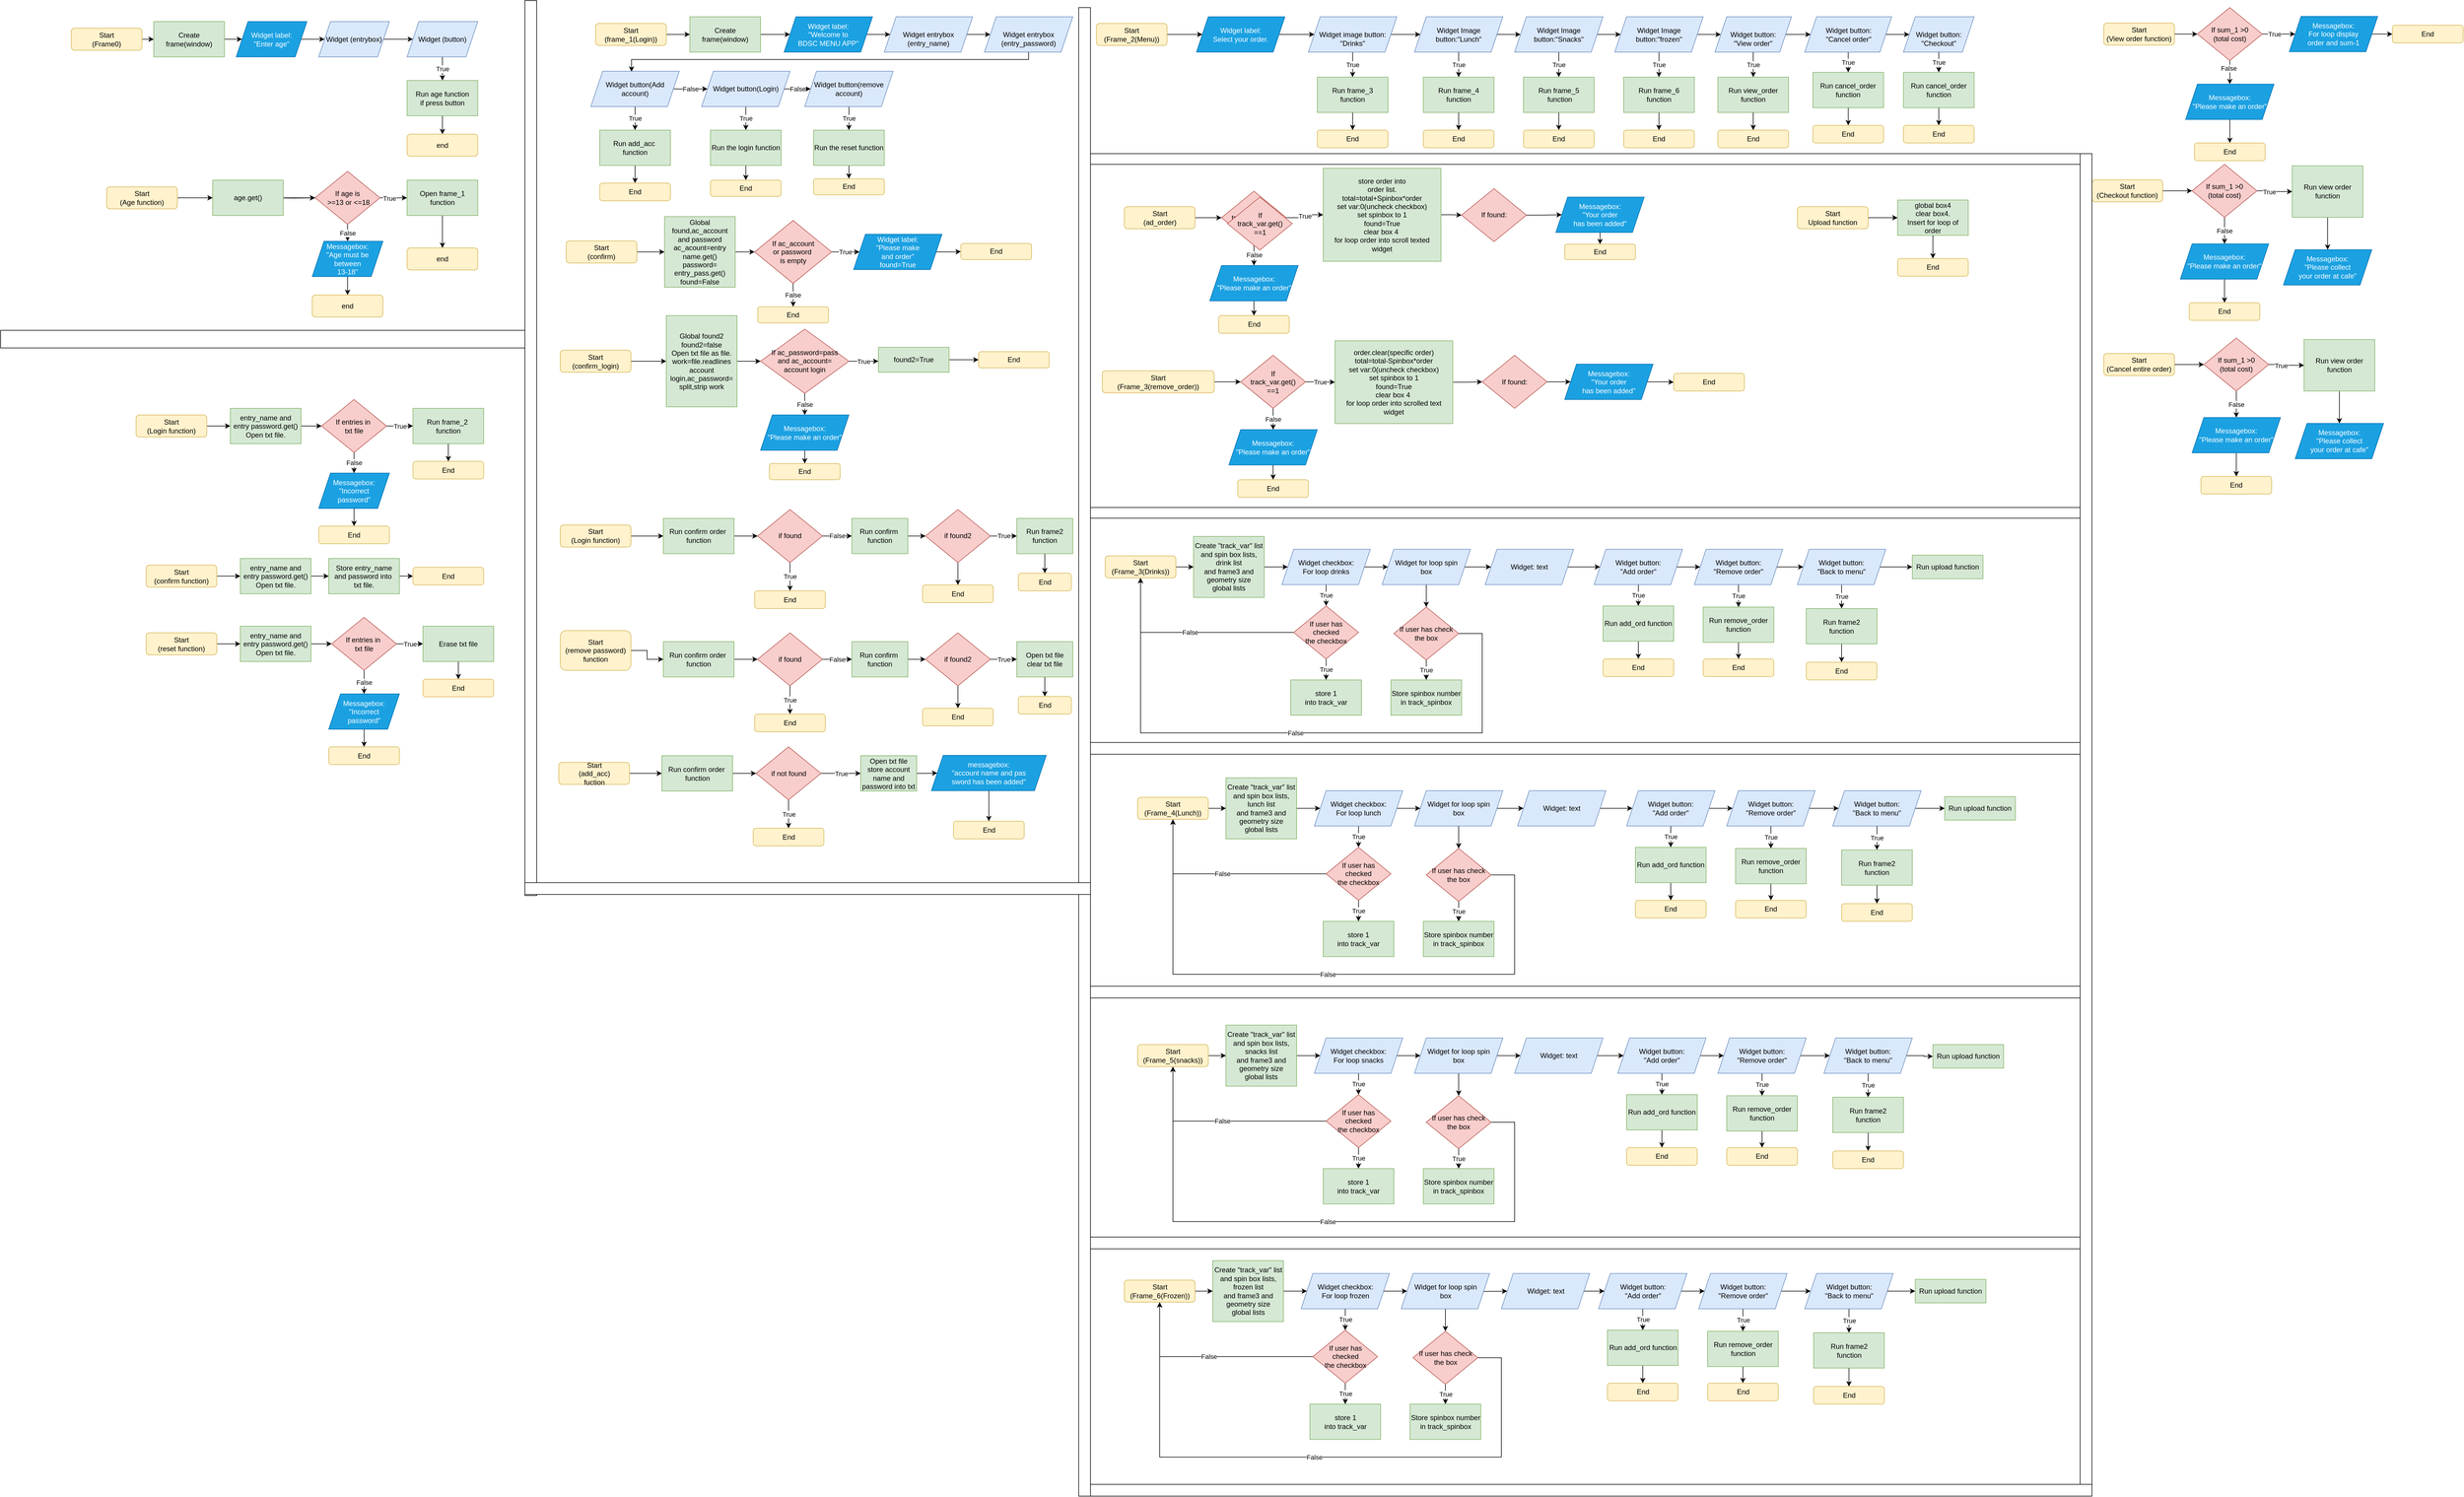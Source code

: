 <mxfile version="21.3.6" type="device">
  <diagram name="Page-1" id="d_zS_mG1hwPKLzOZtT-N">
    <mxGraphModel dx="4045" dy="1080" grid="1" gridSize="10" guides="1" tooltips="1" connect="1" arrows="1" fold="1" page="1" pageScale="1" pageWidth="827" pageHeight="1169" math="0" shadow="0">
      <root>
        <mxCell id="0" />
        <mxCell id="1" parent="0" />
        <mxCell id="sWIOzSoLqstiNpKyMAqf-1" style="edgeStyle=orthogonalEdgeStyle;rounded=0;orthogonalLoop=1;jettySize=auto;html=1;" parent="1" source="sWIOzSoLqstiNpKyMAqf-2" target="sWIOzSoLqstiNpKyMAqf-16" edge="1">
          <mxGeometry relative="1" as="geometry">
            <mxPoint x="-760" y="405" as="targetPoint" />
          </mxGeometry>
        </mxCell>
        <mxCell id="sWIOzSoLqstiNpKyMAqf-2" value="Start&lt;br&gt;(Age function)" style="rounded=1;whiteSpace=wrap;html=1;fillColor=#fff2cc;strokeColor=#d6b656;" parent="1" vertex="1">
          <mxGeometry x="-940" y="386.25" width="120" height="37.5" as="geometry" />
        </mxCell>
        <mxCell id="sWIOzSoLqstiNpKyMAqf-3" style="edgeStyle=orthogonalEdgeStyle;rounded=0;orthogonalLoop=1;jettySize=auto;html=1;" parent="1" target="sWIOzSoLqstiNpKyMAqf-7" edge="1">
          <mxGeometry relative="1" as="geometry">
            <mxPoint x="-660.0" y="405" as="sourcePoint" />
          </mxGeometry>
        </mxCell>
        <mxCell id="sWIOzSoLqstiNpKyMAqf-4" style="edgeStyle=orthogonalEdgeStyle;rounded=0;orthogonalLoop=1;jettySize=auto;html=1;" parent="1" source="sWIOzSoLqstiNpKyMAqf-7" target="sWIOzSoLqstiNpKyMAqf-10" edge="1">
          <mxGeometry relative="1" as="geometry" />
        </mxCell>
        <mxCell id="sWIOzSoLqstiNpKyMAqf-5" value="True" style="edgeLabel;html=1;align=center;verticalAlign=middle;resizable=0;points=[];" parent="sWIOzSoLqstiNpKyMAqf-4" vertex="1" connectable="0">
          <mxGeometry x="-0.304" y="-1" relative="1" as="geometry">
            <mxPoint as="offset" />
          </mxGeometry>
        </mxCell>
        <mxCell id="sWIOzSoLqstiNpKyMAqf-6" value="False" style="edgeStyle=orthogonalEdgeStyle;rounded=0;orthogonalLoop=1;jettySize=auto;html=1;" parent="1" source="sWIOzSoLqstiNpKyMAqf-7" target="sWIOzSoLqstiNpKyMAqf-24" edge="1">
          <mxGeometry relative="1" as="geometry">
            <mxPoint x="-531" y="480" as="targetPoint" />
          </mxGeometry>
        </mxCell>
        <mxCell id="sWIOzSoLqstiNpKyMAqf-7" value="If age is&lt;br&gt;&amp;nbsp;&amp;gt;=13 or &amp;lt;=18" style="rhombus;whiteSpace=wrap;html=1;fillColor=#f8cecc;strokeColor=#b85450;" parent="1" vertex="1">
          <mxGeometry x="-586" y="360" width="110" height="90" as="geometry" />
        </mxCell>
        <mxCell id="sWIOzSoLqstiNpKyMAqf-8" value="end" style="rounded=1;whiteSpace=wrap;html=1;fillColor=#fff2cc;strokeColor=#d6b656;" parent="1" vertex="1">
          <mxGeometry x="-430" y="490" width="120" height="37.5" as="geometry" />
        </mxCell>
        <mxCell id="sWIOzSoLqstiNpKyMAqf-9" style="edgeStyle=orthogonalEdgeStyle;rounded=0;orthogonalLoop=1;jettySize=auto;html=1;entryX=0.5;entryY=0;entryDx=0;entryDy=0;" parent="1" source="sWIOzSoLqstiNpKyMAqf-10" target="sWIOzSoLqstiNpKyMAqf-8" edge="1">
          <mxGeometry relative="1" as="geometry" />
        </mxCell>
        <mxCell id="sWIOzSoLqstiNpKyMAqf-10" value="Open frame_1 function" style="rounded=0;whiteSpace=wrap;html=1;fillColor=#d5e8d4;strokeColor=#82b366;" parent="1" vertex="1">
          <mxGeometry x="-430" y="375" width="120" height="60" as="geometry" />
        </mxCell>
        <mxCell id="sWIOzSoLqstiNpKyMAqf-11" style="edgeStyle=orthogonalEdgeStyle;rounded=0;orthogonalLoop=1;jettySize=auto;html=1;" parent="1" source="sWIOzSoLqstiNpKyMAqf-12" target="sWIOzSoLqstiNpKyMAqf-29" edge="1">
          <mxGeometry relative="1" as="geometry" />
        </mxCell>
        <mxCell id="sWIOzSoLqstiNpKyMAqf-12" value="Start&lt;br&gt;(Frame0)" style="rounded=1;whiteSpace=wrap;html=1;fillColor=#fff2cc;strokeColor=#d6b656;" parent="1" vertex="1">
          <mxGeometry x="-1000" y="116.88" width="120" height="37.5" as="geometry" />
        </mxCell>
        <mxCell id="sWIOzSoLqstiNpKyMAqf-13" style="edgeStyle=orthogonalEdgeStyle;rounded=0;orthogonalLoop=1;jettySize=auto;html=1;" parent="1" source="sWIOzSoLqstiNpKyMAqf-14" target="sWIOzSoLqstiNpKyMAqf-18" edge="1">
          <mxGeometry relative="1" as="geometry" />
        </mxCell>
        <mxCell id="sWIOzSoLqstiNpKyMAqf-14" value="Widget label:&lt;br&gt;&quot;Enter age&quot;" style="shape=parallelogram;perimeter=parallelogramPerimeter;whiteSpace=wrap;html=1;fixedSize=1;fillColor=#1ba1e2;strokeColor=#006EAF;fontColor=#ffffff;" parent="1" vertex="1">
          <mxGeometry x="-720" y="105.63" width="120" height="60" as="geometry" />
        </mxCell>
        <mxCell id="sWIOzSoLqstiNpKyMAqf-15" value="" style="edgeStyle=orthogonalEdgeStyle;rounded=0;orthogonalLoop=1;jettySize=auto;html=1;" parent="1" source="sWIOzSoLqstiNpKyMAqf-16" target="sWIOzSoLqstiNpKyMAqf-7" edge="1">
          <mxGeometry relative="1" as="geometry" />
        </mxCell>
        <mxCell id="sWIOzSoLqstiNpKyMAqf-16" value="age.get()" style="rounded=0;whiteSpace=wrap;html=1;fillColor=#d5e8d4;strokeColor=#82b366;" parent="1" vertex="1">
          <mxGeometry x="-760" y="375" width="120" height="60" as="geometry" />
        </mxCell>
        <mxCell id="sWIOzSoLqstiNpKyMAqf-17" style="edgeStyle=orthogonalEdgeStyle;rounded=0;orthogonalLoop=1;jettySize=auto;html=1;" parent="1" source="sWIOzSoLqstiNpKyMAqf-18" target="sWIOzSoLqstiNpKyMAqf-20" edge="1">
          <mxGeometry relative="1" as="geometry">
            <mxPoint x="-440" y="135.63" as="targetPoint" />
          </mxGeometry>
        </mxCell>
        <mxCell id="sWIOzSoLqstiNpKyMAqf-18" value="Widget (entrybox)" style="shape=parallelogram;perimeter=parallelogramPerimeter;whiteSpace=wrap;html=1;fixedSize=1;fillColor=#dae8fc;strokeColor=#6c8ebf;" parent="1" vertex="1">
          <mxGeometry x="-580" y="105.63" width="120" height="60" as="geometry" />
        </mxCell>
        <mxCell id="sWIOzSoLqstiNpKyMAqf-19" value="True" style="edgeStyle=orthogonalEdgeStyle;rounded=0;orthogonalLoop=1;jettySize=auto;html=1;" parent="1" source="sWIOzSoLqstiNpKyMAqf-20" target="sWIOzSoLqstiNpKyMAqf-22" edge="1">
          <mxGeometry relative="1" as="geometry" />
        </mxCell>
        <mxCell id="sWIOzSoLqstiNpKyMAqf-20" value="Widget (button)" style="shape=parallelogram;perimeter=parallelogramPerimeter;whiteSpace=wrap;html=1;fixedSize=1;fillColor=#dae8fc;strokeColor=#6c8ebf;" parent="1" vertex="1">
          <mxGeometry x="-430" y="105.63" width="120" height="60" as="geometry" />
        </mxCell>
        <mxCell id="sWIOzSoLqstiNpKyMAqf-21" style="edgeStyle=orthogonalEdgeStyle;rounded=0;orthogonalLoop=1;jettySize=auto;html=1;" parent="1" source="sWIOzSoLqstiNpKyMAqf-22" target="sWIOzSoLqstiNpKyMAqf-88" edge="1">
          <mxGeometry relative="1" as="geometry" />
        </mxCell>
        <mxCell id="sWIOzSoLqstiNpKyMAqf-22" value="Run age function&lt;br&gt;if press button" style="rounded=0;whiteSpace=wrap;html=1;fillColor=#d5e8d4;strokeColor=#82b366;" parent="1" vertex="1">
          <mxGeometry x="-430" y="205.63" width="120" height="60" as="geometry" />
        </mxCell>
        <mxCell id="sWIOzSoLqstiNpKyMAqf-23" style="edgeStyle=orthogonalEdgeStyle;rounded=0;orthogonalLoop=1;jettySize=auto;html=1;entryX=0.5;entryY=0;entryDx=0;entryDy=0;" parent="1" source="sWIOzSoLqstiNpKyMAqf-24" target="sWIOzSoLqstiNpKyMAqf-25" edge="1">
          <mxGeometry relative="1" as="geometry" />
        </mxCell>
        <mxCell id="sWIOzSoLqstiNpKyMAqf-24" value="Messagebox:&lt;br&gt;&quot;Age must be between&lt;br&gt;13-18&quot;" style="shape=parallelogram;perimeter=parallelogramPerimeter;whiteSpace=wrap;html=1;fixedSize=1;fillColor=#1ba1e2;strokeColor=#006EAF;fontColor=#ffffff;" parent="1" vertex="1">
          <mxGeometry x="-591" y="478.75" width="120" height="60" as="geometry" />
        </mxCell>
        <mxCell id="sWIOzSoLqstiNpKyMAqf-25" value="end" style="rounded=1;whiteSpace=wrap;html=1;fillColor=#fff2cc;strokeColor=#d6b656;" parent="1" vertex="1">
          <mxGeometry x="-591" y="570" width="120" height="37.5" as="geometry" />
        </mxCell>
        <mxCell id="sWIOzSoLqstiNpKyMAqf-26" style="edgeStyle=orthogonalEdgeStyle;rounded=0;orthogonalLoop=1;jettySize=auto;html=1;" parent="1" source="sWIOzSoLqstiNpKyMAqf-27" target="sWIOzSoLqstiNpKyMAqf-33" edge="1">
          <mxGeometry relative="1" as="geometry" />
        </mxCell>
        <mxCell id="sWIOzSoLqstiNpKyMAqf-27" value="Start&lt;br&gt;(frame_1(Login))" style="rounded=1;whiteSpace=wrap;html=1;fillColor=#fff2cc;strokeColor=#d6b656;" parent="1" vertex="1">
          <mxGeometry x="-110" y="108.75" width="120" height="37.5" as="geometry" />
        </mxCell>
        <mxCell id="sWIOzSoLqstiNpKyMAqf-28" style="edgeStyle=orthogonalEdgeStyle;rounded=0;orthogonalLoop=1;jettySize=auto;html=1;" parent="1" source="sWIOzSoLqstiNpKyMAqf-29" target="sWIOzSoLqstiNpKyMAqf-14" edge="1">
          <mxGeometry relative="1" as="geometry" />
        </mxCell>
        <mxCell id="sWIOzSoLqstiNpKyMAqf-29" value="Create frame(window)" style="rounded=0;whiteSpace=wrap;html=1;fillColor=#d5e8d4;strokeColor=#82b366;" parent="1" vertex="1">
          <mxGeometry x="-860" y="105.63" width="120" height="60" as="geometry" />
        </mxCell>
        <mxCell id="sWIOzSoLqstiNpKyMAqf-30" style="edgeStyle=orthogonalEdgeStyle;rounded=0;orthogonalLoop=1;jettySize=auto;html=1;" parent="1" source="sWIOzSoLqstiNpKyMAqf-31" target="sWIOzSoLqstiNpKyMAqf-35" edge="1">
          <mxGeometry relative="1" as="geometry" />
        </mxCell>
        <mxCell id="sWIOzSoLqstiNpKyMAqf-31" value="Widget label:&lt;br&gt;&quot;Welcome to&lt;br&gt;BDSC MENU APP&quot;" style="shape=parallelogram;perimeter=parallelogramPerimeter;whiteSpace=wrap;html=1;fixedSize=1;fillColor=#1ba1e2;strokeColor=#006EAF;fontColor=#ffffff;" parent="1" vertex="1">
          <mxGeometry x="210" y="97.5" width="150" height="60" as="geometry" />
        </mxCell>
        <mxCell id="sWIOzSoLqstiNpKyMAqf-32" style="edgeStyle=orthogonalEdgeStyle;rounded=0;orthogonalLoop=1;jettySize=auto;html=1;" parent="1" source="sWIOzSoLqstiNpKyMAqf-33" target="sWIOzSoLqstiNpKyMAqf-31" edge="1">
          <mxGeometry relative="1" as="geometry" />
        </mxCell>
        <mxCell id="sWIOzSoLqstiNpKyMAqf-33" value="Create frame(window)" style="rounded=0;whiteSpace=wrap;html=1;fillColor=#d5e8d4;strokeColor=#82b366;" parent="1" vertex="1">
          <mxGeometry x="50" y="97.5" width="120" height="60" as="geometry" />
        </mxCell>
        <mxCell id="sWIOzSoLqstiNpKyMAqf-34" style="edgeStyle=orthogonalEdgeStyle;rounded=0;orthogonalLoop=1;jettySize=auto;html=1;entryX=0;entryY=0.5;entryDx=0;entryDy=0;" parent="1" source="sWIOzSoLqstiNpKyMAqf-35" target="sWIOzSoLqstiNpKyMAqf-37" edge="1">
          <mxGeometry relative="1" as="geometry" />
        </mxCell>
        <mxCell id="sWIOzSoLqstiNpKyMAqf-35" value="&lt;br&gt;Widget entrybox&lt;br&gt;(entry_name)&lt;br&gt;" style="shape=parallelogram;perimeter=parallelogramPerimeter;whiteSpace=wrap;html=1;fixedSize=1;fillColor=#dae8fc;strokeColor=#6c8ebf;" parent="1" vertex="1">
          <mxGeometry x="380" y="97.5" width="150" height="60" as="geometry" />
        </mxCell>
        <mxCell id="sWIOzSoLqstiNpKyMAqf-36" style="edgeStyle=orthogonalEdgeStyle;rounded=0;orthogonalLoop=1;jettySize=auto;html=1;entryX=0.46;entryY=0.014;entryDx=0;entryDy=0;entryPerimeter=0;" parent="1" source="sWIOzSoLqstiNpKyMAqf-37" target="sWIOzSoLqstiNpKyMAqf-40" edge="1">
          <mxGeometry relative="1" as="geometry">
            <Array as="points">
              <mxPoint x="625" y="170" />
              <mxPoint x="-49" y="170" />
            </Array>
          </mxGeometry>
        </mxCell>
        <mxCell id="sWIOzSoLqstiNpKyMAqf-37" value="&lt;br&gt;Widget entrybox&lt;br&gt;(entry_password)" style="shape=parallelogram;perimeter=parallelogramPerimeter;whiteSpace=wrap;html=1;fixedSize=1;fillColor=#dae8fc;strokeColor=#6c8ebf;" parent="1" vertex="1">
          <mxGeometry x="550" y="97.5" width="150" height="60" as="geometry" />
        </mxCell>
        <mxCell id="sWIOzSoLqstiNpKyMAqf-38" value="False" style="edgeStyle=orthogonalEdgeStyle;rounded=0;orthogonalLoop=1;jettySize=auto;html=1;" parent="1" source="sWIOzSoLqstiNpKyMAqf-40" target="sWIOzSoLqstiNpKyMAqf-43" edge="1">
          <mxGeometry relative="1" as="geometry">
            <mxPoint x="60" y="220" as="targetPoint" />
          </mxGeometry>
        </mxCell>
        <mxCell id="sWIOzSoLqstiNpKyMAqf-39" value="True" style="edgeStyle=orthogonalEdgeStyle;rounded=0;orthogonalLoop=1;jettySize=auto;html=1;entryX=0.5;entryY=0;entryDx=0;entryDy=0;" parent="1" source="sWIOzSoLqstiNpKyMAqf-40" target="sWIOzSoLqstiNpKyMAqf-47" edge="1">
          <mxGeometry relative="1" as="geometry">
            <mxPoint x="-43" y="300" as="targetPoint" />
          </mxGeometry>
        </mxCell>
        <mxCell id="sWIOzSoLqstiNpKyMAqf-40" value="Widget button(Add account)" style="shape=parallelogram;perimeter=parallelogramPerimeter;whiteSpace=wrap;html=1;fixedSize=1;fillColor=#dae8fc;strokeColor=#6c8ebf;" parent="1" vertex="1">
          <mxGeometry x="-118" y="190" width="150" height="60" as="geometry" />
        </mxCell>
        <mxCell id="sWIOzSoLqstiNpKyMAqf-41" value="False" style="edgeStyle=orthogonalEdgeStyle;rounded=0;orthogonalLoop=1;jettySize=auto;html=1;" parent="1" source="sWIOzSoLqstiNpKyMAqf-43" target="sWIOzSoLqstiNpKyMAqf-45" edge="1">
          <mxGeometry relative="1" as="geometry" />
        </mxCell>
        <mxCell id="sWIOzSoLqstiNpKyMAqf-42" value="True" style="edgeStyle=orthogonalEdgeStyle;rounded=0;orthogonalLoop=1;jettySize=auto;html=1;" parent="1" source="sWIOzSoLqstiNpKyMAqf-43" target="sWIOzSoLqstiNpKyMAqf-49" edge="1">
          <mxGeometry relative="1" as="geometry" />
        </mxCell>
        <mxCell id="sWIOzSoLqstiNpKyMAqf-43" value="Widget button(Login)" style="shape=parallelogram;perimeter=parallelogramPerimeter;whiteSpace=wrap;html=1;fixedSize=1;fillColor=#dae8fc;strokeColor=#6c8ebf;" parent="1" vertex="1">
          <mxGeometry x="70" y="190" width="150" height="60" as="geometry" />
        </mxCell>
        <mxCell id="sWIOzSoLqstiNpKyMAqf-44" value="True" style="edgeStyle=orthogonalEdgeStyle;rounded=0;orthogonalLoop=1;jettySize=auto;html=1;" parent="1" source="sWIOzSoLqstiNpKyMAqf-45" target="sWIOzSoLqstiNpKyMAqf-51" edge="1">
          <mxGeometry relative="1" as="geometry">
            <Array as="points">
              <mxPoint x="320" y="260" />
              <mxPoint x="320" y="260" />
            </Array>
          </mxGeometry>
        </mxCell>
        <mxCell id="sWIOzSoLqstiNpKyMAqf-45" value="Widget button(remove&lt;br&gt;account)" style="shape=parallelogram;perimeter=parallelogramPerimeter;whiteSpace=wrap;html=1;fixedSize=1;fillColor=#dae8fc;strokeColor=#6c8ebf;" parent="1" vertex="1">
          <mxGeometry x="245" y="190" width="150" height="60" as="geometry" />
        </mxCell>
        <mxCell id="sWIOzSoLqstiNpKyMAqf-46" style="edgeStyle=orthogonalEdgeStyle;rounded=0;orthogonalLoop=1;jettySize=auto;html=1;" parent="1" source="sWIOzSoLqstiNpKyMAqf-47" target="sWIOzSoLqstiNpKyMAqf-52" edge="1">
          <mxGeometry relative="1" as="geometry" />
        </mxCell>
        <mxCell id="sWIOzSoLqstiNpKyMAqf-47" value="Run add_acc&amp;nbsp;&lt;br&gt;function" style="rounded=0;whiteSpace=wrap;html=1;fillColor=#d5e8d4;strokeColor=#82b366;" parent="1" vertex="1">
          <mxGeometry x="-103" y="290" width="120" height="60" as="geometry" />
        </mxCell>
        <mxCell id="sWIOzSoLqstiNpKyMAqf-48" style="edgeStyle=orthogonalEdgeStyle;rounded=0;orthogonalLoop=1;jettySize=auto;html=1;entryX=0.5;entryY=0;entryDx=0;entryDy=0;" parent="1" source="sWIOzSoLqstiNpKyMAqf-49" target="sWIOzSoLqstiNpKyMAqf-53" edge="1">
          <mxGeometry relative="1" as="geometry" />
        </mxCell>
        <mxCell id="sWIOzSoLqstiNpKyMAqf-49" value="Run the login function" style="rounded=0;whiteSpace=wrap;html=1;fillColor=#d5e8d4;strokeColor=#82b366;" parent="1" vertex="1">
          <mxGeometry x="85" y="290" width="120" height="60" as="geometry" />
        </mxCell>
        <mxCell id="sWIOzSoLqstiNpKyMAqf-50" style="edgeStyle=orthogonalEdgeStyle;rounded=0;orthogonalLoop=1;jettySize=auto;html=1;" parent="1" source="sWIOzSoLqstiNpKyMAqf-51" target="sWIOzSoLqstiNpKyMAqf-54" edge="1">
          <mxGeometry relative="1" as="geometry" />
        </mxCell>
        <mxCell id="sWIOzSoLqstiNpKyMAqf-51" value="Run the reset function" style="rounded=0;whiteSpace=wrap;html=1;fillColor=#d5e8d4;strokeColor=#82b366;" parent="1" vertex="1">
          <mxGeometry x="260" y="290" width="120" height="60" as="geometry" />
        </mxCell>
        <mxCell id="sWIOzSoLqstiNpKyMAqf-52" value="End" style="rounded=1;whiteSpace=wrap;html=1;fillColor=#fff2cc;strokeColor=#d6b656;" parent="1" vertex="1">
          <mxGeometry x="-103" y="380" width="120" height="30" as="geometry" />
        </mxCell>
        <mxCell id="sWIOzSoLqstiNpKyMAqf-53" value="End" style="rounded=1;whiteSpace=wrap;html=1;fillColor=#fff2cc;strokeColor=#d6b656;" parent="1" vertex="1">
          <mxGeometry x="85" y="375" width="120" height="27.5" as="geometry" />
        </mxCell>
        <mxCell id="sWIOzSoLqstiNpKyMAqf-54" value="End" style="rounded=1;whiteSpace=wrap;html=1;fillColor=#fff2cc;strokeColor=#d6b656;" parent="1" vertex="1">
          <mxGeometry x="260" y="372.5" width="120" height="27.5" as="geometry" />
        </mxCell>
        <mxCell id="sWIOzSoLqstiNpKyMAqf-55" style="edgeStyle=orthogonalEdgeStyle;rounded=0;orthogonalLoop=1;jettySize=auto;html=1;" parent="1" source="sWIOzSoLqstiNpKyMAqf-56" target="sWIOzSoLqstiNpKyMAqf-58" edge="1">
          <mxGeometry relative="1" as="geometry">
            <mxPoint x="-723" y="1047.51" as="targetPoint" />
          </mxGeometry>
        </mxCell>
        <mxCell id="sWIOzSoLqstiNpKyMAqf-56" value="Start&lt;br&gt;(confirm function)" style="rounded=1;whiteSpace=wrap;html=1;fillColor=#fff2cc;strokeColor=#d6b656;" parent="1" vertex="1">
          <mxGeometry x="-873" y="1028.76" width="120" height="37.5" as="geometry" />
        </mxCell>
        <mxCell id="sWIOzSoLqstiNpKyMAqf-57" style="edgeStyle=orthogonalEdgeStyle;rounded=0;orthogonalLoop=1;jettySize=auto;html=1;" parent="1" source="sWIOzSoLqstiNpKyMAqf-58" target="sWIOzSoLqstiNpKyMAqf-60" edge="1">
          <mxGeometry relative="1" as="geometry" />
        </mxCell>
        <mxCell id="sWIOzSoLqstiNpKyMAqf-58" value="entry_name and&lt;br&gt;entry password.get()&lt;br&gt;Open txt file." style="rounded=0;whiteSpace=wrap;html=1;fillColor=#d5e8d4;strokeColor=#82b366;" parent="1" vertex="1">
          <mxGeometry x="-713" y="1017.51" width="120" height="60" as="geometry" />
        </mxCell>
        <mxCell id="sWIOzSoLqstiNpKyMAqf-59" style="edgeStyle=orthogonalEdgeStyle;rounded=0;orthogonalLoop=1;jettySize=auto;html=1;" parent="1" source="sWIOzSoLqstiNpKyMAqf-60" target="sWIOzSoLqstiNpKyMAqf-61" edge="1">
          <mxGeometry relative="1" as="geometry" />
        </mxCell>
        <mxCell id="sWIOzSoLqstiNpKyMAqf-60" value="Store entry_name&lt;br&gt;and password into&amp;nbsp;&lt;br&gt;txt file." style="rounded=0;whiteSpace=wrap;html=1;fillColor=#d5e8d4;strokeColor=#82b366;" parent="1" vertex="1">
          <mxGeometry x="-563" y="1017.51" width="120" height="60" as="geometry" />
        </mxCell>
        <mxCell id="sWIOzSoLqstiNpKyMAqf-61" value="End" style="rounded=1;whiteSpace=wrap;html=1;fillColor=#fff2cc;strokeColor=#d6b656;" parent="1" vertex="1">
          <mxGeometry x="-420" y="1032.51" width="120" height="30" as="geometry" />
        </mxCell>
        <mxCell id="sWIOzSoLqstiNpKyMAqf-62" style="edgeStyle=orthogonalEdgeStyle;rounded=0;orthogonalLoop=1;jettySize=auto;html=1;" parent="1" source="sWIOzSoLqstiNpKyMAqf-63" target="sWIOzSoLqstiNpKyMAqf-65" edge="1">
          <mxGeometry relative="1" as="geometry">
            <mxPoint x="-740" y="792.51" as="targetPoint" />
          </mxGeometry>
        </mxCell>
        <mxCell id="sWIOzSoLqstiNpKyMAqf-63" value="Start&lt;br&gt;(Login function)" style="rounded=1;whiteSpace=wrap;html=1;fillColor=#fff2cc;strokeColor=#d6b656;" parent="1" vertex="1">
          <mxGeometry x="-890" y="773.76" width="120" height="37.5" as="geometry" />
        </mxCell>
        <mxCell id="sWIOzSoLqstiNpKyMAqf-64" style="edgeStyle=orthogonalEdgeStyle;rounded=0;orthogonalLoop=1;jettySize=auto;html=1;entryX=0;entryY=0.5;entryDx=0;entryDy=0;" parent="1" source="sWIOzSoLqstiNpKyMAqf-65" target="sWIOzSoLqstiNpKyMAqf-69" edge="1">
          <mxGeometry relative="1" as="geometry">
            <mxPoint x="-580" y="792.51" as="targetPoint" />
          </mxGeometry>
        </mxCell>
        <mxCell id="sWIOzSoLqstiNpKyMAqf-65" value="entry_name and&lt;br&gt;entry password.get()&lt;br&gt;Open txt file." style="rounded=0;whiteSpace=wrap;html=1;fillColor=#d5e8d4;strokeColor=#82b366;" parent="1" vertex="1">
          <mxGeometry x="-730" y="762.51" width="120" height="60" as="geometry" />
        </mxCell>
        <mxCell id="sWIOzSoLqstiNpKyMAqf-66" value="End" style="rounded=1;whiteSpace=wrap;html=1;fillColor=#fff2cc;strokeColor=#d6b656;" parent="1" vertex="1">
          <mxGeometry x="-420" y="852.51" width="120" height="30" as="geometry" />
        </mxCell>
        <mxCell id="sWIOzSoLqstiNpKyMAqf-67" value="True" style="edgeStyle=orthogonalEdgeStyle;rounded=0;orthogonalLoop=1;jettySize=auto;html=1;" parent="1" source="sWIOzSoLqstiNpKyMAqf-69" target="sWIOzSoLqstiNpKyMAqf-71" edge="1">
          <mxGeometry relative="1" as="geometry" />
        </mxCell>
        <mxCell id="sWIOzSoLqstiNpKyMAqf-68" value="False" style="edgeStyle=orthogonalEdgeStyle;rounded=0;orthogonalLoop=1;jettySize=auto;html=1;entryX=0.5;entryY=0;entryDx=0;entryDy=0;" parent="1" source="sWIOzSoLqstiNpKyMAqf-69" target="sWIOzSoLqstiNpKyMAqf-73" edge="1">
          <mxGeometry relative="1" as="geometry" />
        </mxCell>
        <mxCell id="sWIOzSoLqstiNpKyMAqf-69" value="If entries in&amp;nbsp;&lt;br&gt;txt file" style="rhombus;whiteSpace=wrap;html=1;fillColor=#f8cecc;strokeColor=#b85450;" parent="1" vertex="1">
          <mxGeometry x="-575" y="747.51" width="110" height="90" as="geometry" />
        </mxCell>
        <mxCell id="sWIOzSoLqstiNpKyMAqf-70" style="edgeStyle=orthogonalEdgeStyle;rounded=0;orthogonalLoop=1;jettySize=auto;html=1;entryX=0.5;entryY=0;entryDx=0;entryDy=0;" parent="1" source="sWIOzSoLqstiNpKyMAqf-71" target="sWIOzSoLqstiNpKyMAqf-66" edge="1">
          <mxGeometry relative="1" as="geometry" />
        </mxCell>
        <mxCell id="sWIOzSoLqstiNpKyMAqf-71" value="Run frame_2&amp;nbsp;&lt;br&gt;function" style="rounded=0;whiteSpace=wrap;html=1;fillColor=#d5e8d4;strokeColor=#82b366;" parent="1" vertex="1">
          <mxGeometry x="-420" y="762.51" width="120" height="60" as="geometry" />
        </mxCell>
        <mxCell id="sWIOzSoLqstiNpKyMAqf-72" style="edgeStyle=orthogonalEdgeStyle;rounded=0;orthogonalLoop=1;jettySize=auto;html=1;entryX=0.5;entryY=0;entryDx=0;entryDy=0;" parent="1" source="sWIOzSoLqstiNpKyMAqf-73" target="sWIOzSoLqstiNpKyMAqf-74" edge="1">
          <mxGeometry relative="1" as="geometry" />
        </mxCell>
        <mxCell id="sWIOzSoLqstiNpKyMAqf-73" value="Messagebox:&lt;br&gt;&quot;Incorrect &lt;br&gt;password&quot;" style="shape=parallelogram;perimeter=parallelogramPerimeter;whiteSpace=wrap;html=1;fixedSize=1;fillColor=#1ba1e2;strokeColor=#006EAF;fontColor=#ffffff;" parent="1" vertex="1">
          <mxGeometry x="-580" y="872.51" width="120" height="60" as="geometry" />
        </mxCell>
        <mxCell id="sWIOzSoLqstiNpKyMAqf-74" value="End" style="rounded=1;whiteSpace=wrap;html=1;fillColor=#fff2cc;strokeColor=#d6b656;" parent="1" vertex="1">
          <mxGeometry x="-580" y="962.51" width="120" height="30" as="geometry" />
        </mxCell>
        <mxCell id="sWIOzSoLqstiNpKyMAqf-75" style="edgeStyle=orthogonalEdgeStyle;rounded=0;orthogonalLoop=1;jettySize=auto;html=1;" parent="1" source="sWIOzSoLqstiNpKyMAqf-76" target="sWIOzSoLqstiNpKyMAqf-78" edge="1">
          <mxGeometry relative="1" as="geometry">
            <mxPoint x="-723" y="1162.51" as="targetPoint" />
          </mxGeometry>
        </mxCell>
        <mxCell id="sWIOzSoLqstiNpKyMAqf-76" value="Start&lt;br&gt;(reset function)" style="rounded=1;whiteSpace=wrap;html=1;fillColor=#fff2cc;strokeColor=#d6b656;" parent="1" vertex="1">
          <mxGeometry x="-873" y="1143.76" width="120" height="37.5" as="geometry" />
        </mxCell>
        <mxCell id="sWIOzSoLqstiNpKyMAqf-77" style="edgeStyle=orthogonalEdgeStyle;rounded=0;orthogonalLoop=1;jettySize=auto;html=1;entryX=0;entryY=0.5;entryDx=0;entryDy=0;" parent="1" source="sWIOzSoLqstiNpKyMAqf-78" target="sWIOzSoLqstiNpKyMAqf-82" edge="1">
          <mxGeometry relative="1" as="geometry">
            <mxPoint x="-563" y="1162.51" as="targetPoint" />
          </mxGeometry>
        </mxCell>
        <mxCell id="sWIOzSoLqstiNpKyMAqf-78" value="entry_name and&lt;br&gt;entry password.get()&lt;br&gt;Open txt file." style="rounded=0;whiteSpace=wrap;html=1;fillColor=#d5e8d4;strokeColor=#82b366;" parent="1" vertex="1">
          <mxGeometry x="-713" y="1132.51" width="120" height="60" as="geometry" />
        </mxCell>
        <mxCell id="sWIOzSoLqstiNpKyMAqf-79" value="End" style="rounded=1;whiteSpace=wrap;html=1;fillColor=#fff2cc;strokeColor=#d6b656;" parent="1" vertex="1">
          <mxGeometry x="-403" y="1222.51" width="120" height="30" as="geometry" />
        </mxCell>
        <mxCell id="sWIOzSoLqstiNpKyMAqf-80" value="True" style="edgeStyle=orthogonalEdgeStyle;rounded=0;orthogonalLoop=1;jettySize=auto;html=1;" parent="1" source="sWIOzSoLqstiNpKyMAqf-82" target="sWIOzSoLqstiNpKyMAqf-84" edge="1">
          <mxGeometry relative="1" as="geometry" />
        </mxCell>
        <mxCell id="sWIOzSoLqstiNpKyMAqf-81" value="False" style="edgeStyle=orthogonalEdgeStyle;rounded=0;orthogonalLoop=1;jettySize=auto;html=1;entryX=0.5;entryY=0;entryDx=0;entryDy=0;" parent="1" source="sWIOzSoLqstiNpKyMAqf-82" target="sWIOzSoLqstiNpKyMAqf-86" edge="1">
          <mxGeometry relative="1" as="geometry" />
        </mxCell>
        <mxCell id="sWIOzSoLqstiNpKyMAqf-82" value="If entries in&amp;nbsp;&lt;br&gt;txt file" style="rhombus;whiteSpace=wrap;html=1;fillColor=#f8cecc;strokeColor=#b85450;" parent="1" vertex="1">
          <mxGeometry x="-558" y="1117.51" width="110" height="90" as="geometry" />
        </mxCell>
        <mxCell id="sWIOzSoLqstiNpKyMAqf-83" style="edgeStyle=orthogonalEdgeStyle;rounded=0;orthogonalLoop=1;jettySize=auto;html=1;entryX=0.5;entryY=0;entryDx=0;entryDy=0;" parent="1" source="sWIOzSoLqstiNpKyMAqf-84" target="sWIOzSoLqstiNpKyMAqf-79" edge="1">
          <mxGeometry relative="1" as="geometry" />
        </mxCell>
        <mxCell id="sWIOzSoLqstiNpKyMAqf-84" value="Erase txt file" style="rounded=0;whiteSpace=wrap;html=1;fillColor=#d5e8d4;strokeColor=#82b366;" parent="1" vertex="1">
          <mxGeometry x="-403" y="1132.51" width="120" height="60" as="geometry" />
        </mxCell>
        <mxCell id="sWIOzSoLqstiNpKyMAqf-85" style="edgeStyle=orthogonalEdgeStyle;rounded=0;orthogonalLoop=1;jettySize=auto;html=1;entryX=0.5;entryY=0;entryDx=0;entryDy=0;" parent="1" source="sWIOzSoLqstiNpKyMAqf-86" target="sWIOzSoLqstiNpKyMAqf-87" edge="1">
          <mxGeometry relative="1" as="geometry" />
        </mxCell>
        <mxCell id="sWIOzSoLqstiNpKyMAqf-86" value="Messagebox:&lt;br&gt;&quot;Incorrect &lt;br&gt;password&quot;" style="shape=parallelogram;perimeter=parallelogramPerimeter;whiteSpace=wrap;html=1;fixedSize=1;fillColor=#1ba1e2;strokeColor=#006EAF;fontColor=#ffffff;" parent="1" vertex="1">
          <mxGeometry x="-563" y="1247.51" width="120" height="60" as="geometry" />
        </mxCell>
        <mxCell id="sWIOzSoLqstiNpKyMAqf-87" value="End" style="rounded=1;whiteSpace=wrap;html=1;fillColor=#fff2cc;strokeColor=#d6b656;" parent="1" vertex="1">
          <mxGeometry x="-563" y="1337.51" width="120" height="30" as="geometry" />
        </mxCell>
        <mxCell id="sWIOzSoLqstiNpKyMAqf-88" value="end" style="rounded=1;whiteSpace=wrap;html=1;fillColor=#fff2cc;strokeColor=#d6b656;" parent="1" vertex="1">
          <mxGeometry x="-430" y="296.88" width="120" height="37.5" as="geometry" />
        </mxCell>
        <mxCell id="sWIOzSoLqstiNpKyMAqf-92" style="edgeStyle=orthogonalEdgeStyle;rounded=0;orthogonalLoop=1;jettySize=auto;html=1;" parent="1" source="sWIOzSoLqstiNpKyMAqf-89" target="sWIOzSoLqstiNpKyMAqf-91" edge="1">
          <mxGeometry relative="1" as="geometry" />
        </mxCell>
        <mxCell id="sWIOzSoLqstiNpKyMAqf-89" value="Start&lt;br&gt;(Frame_2(Menu))" style="rounded=1;whiteSpace=wrap;html=1;fillColor=#fff2cc;strokeColor=#d6b656;" parent="1" vertex="1">
          <mxGeometry x="740" y="108.75" width="120" height="37.5" as="geometry" />
        </mxCell>
        <mxCell id="sWIOzSoLqstiNpKyMAqf-98" style="edgeStyle=orthogonalEdgeStyle;rounded=0;orthogonalLoop=1;jettySize=auto;html=1;entryX=0;entryY=0.5;entryDx=0;entryDy=0;" parent="1" source="sWIOzSoLqstiNpKyMAqf-90" target="sWIOzSoLqstiNpKyMAqf-94" edge="1">
          <mxGeometry relative="1" as="geometry" />
        </mxCell>
        <mxCell id="sWIOzSoLqstiNpKyMAqf-104" value="True" style="edgeStyle=orthogonalEdgeStyle;rounded=0;orthogonalLoop=1;jettySize=auto;html=1;entryX=0.5;entryY=0;entryDx=0;entryDy=0;" parent="1" source="sWIOzSoLqstiNpKyMAqf-90" target="sWIOzSoLqstiNpKyMAqf-110" edge="1">
          <mxGeometry relative="1" as="geometry">
            <mxPoint x="1175" y="190" as="targetPoint" />
          </mxGeometry>
        </mxCell>
        <mxCell id="sWIOzSoLqstiNpKyMAqf-90" value="&lt;br&gt;Widget image button: &quot;Drinks&quot;" style="shape=parallelogram;perimeter=parallelogramPerimeter;whiteSpace=wrap;html=1;fixedSize=1;fillColor=#dae8fc;strokeColor=#6c8ebf;" parent="1" vertex="1">
          <mxGeometry x="1100" y="97.5" width="150" height="60" as="geometry" />
        </mxCell>
        <mxCell id="sWIOzSoLqstiNpKyMAqf-93" style="edgeStyle=orthogonalEdgeStyle;rounded=0;orthogonalLoop=1;jettySize=auto;html=1;" parent="1" source="sWIOzSoLqstiNpKyMAqf-91" target="sWIOzSoLqstiNpKyMAqf-90" edge="1">
          <mxGeometry relative="1" as="geometry" />
        </mxCell>
        <mxCell id="sWIOzSoLqstiNpKyMAqf-91" value="Widget label:&lt;br&gt;Select your order." style="shape=parallelogram;perimeter=parallelogramPerimeter;whiteSpace=wrap;html=1;fixedSize=1;fillColor=#1ba1e2;strokeColor=#006EAF;fontColor=#ffffff;" parent="1" vertex="1">
          <mxGeometry x="910" y="97.5" width="150" height="60" as="geometry" />
        </mxCell>
        <mxCell id="sWIOzSoLqstiNpKyMAqf-99" style="edgeStyle=orthogonalEdgeStyle;rounded=0;orthogonalLoop=1;jettySize=auto;html=1;" parent="1" source="sWIOzSoLqstiNpKyMAqf-94" target="sWIOzSoLqstiNpKyMAqf-95" edge="1">
          <mxGeometry relative="1" as="geometry" />
        </mxCell>
        <mxCell id="sWIOzSoLqstiNpKyMAqf-105" value="True" style="edgeStyle=orthogonalEdgeStyle;rounded=0;orthogonalLoop=1;jettySize=auto;html=1;" parent="1" source="sWIOzSoLqstiNpKyMAqf-94" target="sWIOzSoLqstiNpKyMAqf-111" edge="1">
          <mxGeometry relative="1" as="geometry">
            <mxPoint x="1355" y="190" as="targetPoint" />
          </mxGeometry>
        </mxCell>
        <mxCell id="sWIOzSoLqstiNpKyMAqf-94" value="Widget Image&lt;br style=&quot;border-color: var(--border-color);&quot;&gt;button:&quot;Lunch&quot;" style="shape=parallelogram;perimeter=parallelogramPerimeter;whiteSpace=wrap;html=1;fixedSize=1;fillColor=#dae8fc;strokeColor=#6c8ebf;" parent="1" vertex="1">
          <mxGeometry x="1280" y="97.5" width="150" height="60" as="geometry" />
        </mxCell>
        <mxCell id="sWIOzSoLqstiNpKyMAqf-100" style="edgeStyle=orthogonalEdgeStyle;rounded=0;orthogonalLoop=1;jettySize=auto;html=1;" parent="1" source="sWIOzSoLqstiNpKyMAqf-95" target="sWIOzSoLqstiNpKyMAqf-96" edge="1">
          <mxGeometry relative="1" as="geometry" />
        </mxCell>
        <mxCell id="sWIOzSoLqstiNpKyMAqf-106" value="True" style="edgeStyle=orthogonalEdgeStyle;rounded=0;orthogonalLoop=1;jettySize=auto;html=1;entryX=0.5;entryY=0;entryDx=0;entryDy=0;" parent="1" source="sWIOzSoLqstiNpKyMAqf-95" target="sWIOzSoLqstiNpKyMAqf-112" edge="1">
          <mxGeometry relative="1" as="geometry">
            <mxPoint x="1525" y="190" as="targetPoint" />
          </mxGeometry>
        </mxCell>
        <mxCell id="sWIOzSoLqstiNpKyMAqf-95" value="Widget Image&lt;br style=&quot;border-color: var(--border-color);&quot;&gt;button:&quot;Snacks&quot;" style="shape=parallelogram;perimeter=parallelogramPerimeter;whiteSpace=wrap;html=1;fixedSize=1;fillColor=#dae8fc;strokeColor=#6c8ebf;" parent="1" vertex="1">
          <mxGeometry x="1450" y="97.5" width="150" height="60" as="geometry" />
        </mxCell>
        <mxCell id="sWIOzSoLqstiNpKyMAqf-101" style="edgeStyle=orthogonalEdgeStyle;rounded=0;orthogonalLoop=1;jettySize=auto;html=1;" parent="1" source="sWIOzSoLqstiNpKyMAqf-96" target="sWIOzSoLqstiNpKyMAqf-97" edge="1">
          <mxGeometry relative="1" as="geometry" />
        </mxCell>
        <mxCell id="sWIOzSoLqstiNpKyMAqf-107" value="True" style="edgeStyle=orthogonalEdgeStyle;rounded=0;orthogonalLoop=1;jettySize=auto;html=1;entryX=0.5;entryY=0;entryDx=0;entryDy=0;" parent="1" source="sWIOzSoLqstiNpKyMAqf-96" target="sWIOzSoLqstiNpKyMAqf-113" edge="1">
          <mxGeometry relative="1" as="geometry">
            <mxPoint x="1695" y="190" as="targetPoint" />
          </mxGeometry>
        </mxCell>
        <mxCell id="sWIOzSoLqstiNpKyMAqf-96" value="Widget Image&lt;br style=&quot;border-color: var(--border-color);&quot;&gt;button:&quot;frozen&quot;" style="shape=parallelogram;perimeter=parallelogramPerimeter;whiteSpace=wrap;html=1;fixedSize=1;fillColor=#dae8fc;strokeColor=#6c8ebf;" parent="1" vertex="1">
          <mxGeometry x="1620" y="97.5" width="150" height="60" as="geometry" />
        </mxCell>
        <mxCell id="sWIOzSoLqstiNpKyMAqf-103" style="edgeStyle=orthogonalEdgeStyle;rounded=0;orthogonalLoop=1;jettySize=auto;html=1;" parent="1" source="sWIOzSoLqstiNpKyMAqf-97" target="sWIOzSoLqstiNpKyMAqf-102" edge="1">
          <mxGeometry relative="1" as="geometry" />
        </mxCell>
        <mxCell id="sWIOzSoLqstiNpKyMAqf-108" value="True" style="edgeStyle=orthogonalEdgeStyle;rounded=0;orthogonalLoop=1;jettySize=auto;html=1;entryX=0.5;entryY=0;entryDx=0;entryDy=0;" parent="1" source="sWIOzSoLqstiNpKyMAqf-97" target="sWIOzSoLqstiNpKyMAqf-114" edge="1">
          <mxGeometry relative="1" as="geometry">
            <mxPoint x="1885" y="200" as="targetPoint" />
          </mxGeometry>
        </mxCell>
        <mxCell id="sWIOzSoLqstiNpKyMAqf-97" value="&lt;br&gt;Widget button:&lt;br&gt;&quot;View order&quot;" style="shape=parallelogram;perimeter=parallelogramPerimeter;whiteSpace=wrap;html=1;fixedSize=1;fillColor=#dae8fc;strokeColor=#6c8ebf;" parent="1" vertex="1">
          <mxGeometry x="1790" y="97.5" width="130" height="60" as="geometry" />
        </mxCell>
        <mxCell id="OTEhBvLuvYDjkORVpGY_-1" style="edgeStyle=orthogonalEdgeStyle;rounded=0;orthogonalLoop=1;jettySize=auto;html=1;" parent="1" source="sWIOzSoLqstiNpKyMAqf-102" target="sWIOzSoLqstiNpKyMAqf-230" edge="1">
          <mxGeometry relative="1" as="geometry" />
        </mxCell>
        <mxCell id="OTEhBvLuvYDjkORVpGY_-3" value="True" style="edgeStyle=orthogonalEdgeStyle;rounded=0;orthogonalLoop=1;jettySize=auto;html=1;entryX=0.5;entryY=0;entryDx=0;entryDy=0;" parent="1" source="sWIOzSoLqstiNpKyMAqf-102" target="sWIOzSoLqstiNpKyMAqf-115" edge="1">
          <mxGeometry relative="1" as="geometry" />
        </mxCell>
        <mxCell id="sWIOzSoLqstiNpKyMAqf-102" value="Widget button:&lt;br&gt;&quot;Cancel order&quot;" style="shape=parallelogram;perimeter=parallelogramPerimeter;whiteSpace=wrap;html=1;fixedSize=1;fillColor=#dae8fc;strokeColor=#6c8ebf;" parent="1" vertex="1">
          <mxGeometry x="1942.5" y="97.5" width="147.5" height="60" as="geometry" />
        </mxCell>
        <mxCell id="sWIOzSoLqstiNpKyMAqf-117" style="edgeStyle=orthogonalEdgeStyle;rounded=0;orthogonalLoop=1;jettySize=auto;html=1;" parent="1" source="sWIOzSoLqstiNpKyMAqf-110" target="sWIOzSoLqstiNpKyMAqf-116" edge="1">
          <mxGeometry relative="1" as="geometry" />
        </mxCell>
        <mxCell id="sWIOzSoLqstiNpKyMAqf-110" value="Run frame_3&lt;br&gt;function" style="rounded=0;whiteSpace=wrap;html=1;fillColor=#d5e8d4;strokeColor=#82b366;" parent="1" vertex="1">
          <mxGeometry x="1115" y="200" width="120" height="60" as="geometry" />
        </mxCell>
        <mxCell id="sWIOzSoLqstiNpKyMAqf-125" style="edgeStyle=orthogonalEdgeStyle;rounded=0;orthogonalLoop=1;jettySize=auto;html=1;entryX=0.5;entryY=0;entryDx=0;entryDy=0;" parent="1" source="sWIOzSoLqstiNpKyMAqf-111" target="sWIOzSoLqstiNpKyMAqf-118" edge="1">
          <mxGeometry relative="1" as="geometry" />
        </mxCell>
        <mxCell id="sWIOzSoLqstiNpKyMAqf-111" value="Run frame_4&lt;br&gt;function" style="rounded=0;whiteSpace=wrap;html=1;fillColor=#d5e8d4;strokeColor=#82b366;" parent="1" vertex="1">
          <mxGeometry x="1295" y="200" width="120" height="60" as="geometry" />
        </mxCell>
        <mxCell id="sWIOzSoLqstiNpKyMAqf-126" style="edgeStyle=orthogonalEdgeStyle;rounded=0;orthogonalLoop=1;jettySize=auto;html=1;" parent="1" source="sWIOzSoLqstiNpKyMAqf-112" target="sWIOzSoLqstiNpKyMAqf-119" edge="1">
          <mxGeometry relative="1" as="geometry" />
        </mxCell>
        <mxCell id="sWIOzSoLqstiNpKyMAqf-112" value="Run frame_5&lt;br&gt;&amp;nbsp;function" style="rounded=0;whiteSpace=wrap;html=1;fillColor=#d5e8d4;strokeColor=#82b366;" parent="1" vertex="1">
          <mxGeometry x="1465" y="200" width="120" height="60" as="geometry" />
        </mxCell>
        <mxCell id="sWIOzSoLqstiNpKyMAqf-127" style="edgeStyle=orthogonalEdgeStyle;rounded=0;orthogonalLoop=1;jettySize=auto;html=1;entryX=0.5;entryY=0;entryDx=0;entryDy=0;" parent="1" source="sWIOzSoLqstiNpKyMAqf-113" target="sWIOzSoLqstiNpKyMAqf-120" edge="1">
          <mxGeometry relative="1" as="geometry" />
        </mxCell>
        <mxCell id="sWIOzSoLqstiNpKyMAqf-113" value="Run frame_6&lt;br&gt;function" style="rounded=0;whiteSpace=wrap;html=1;fillColor=#d5e8d4;strokeColor=#82b366;" parent="1" vertex="1">
          <mxGeometry x="1635" y="200" width="120" height="60" as="geometry" />
        </mxCell>
        <mxCell id="sWIOzSoLqstiNpKyMAqf-124" style="edgeStyle=orthogonalEdgeStyle;rounded=0;orthogonalLoop=1;jettySize=auto;html=1;" parent="1" source="sWIOzSoLqstiNpKyMAqf-114" target="sWIOzSoLqstiNpKyMAqf-121" edge="1">
          <mxGeometry relative="1" as="geometry" />
        </mxCell>
        <mxCell id="sWIOzSoLqstiNpKyMAqf-114" value="Run view_order&lt;br&gt;function" style="rounded=0;whiteSpace=wrap;html=1;fillColor=#d5e8d4;strokeColor=#82b366;" parent="1" vertex="1">
          <mxGeometry x="1795" y="200" width="120" height="60" as="geometry" />
        </mxCell>
        <mxCell id="sWIOzSoLqstiNpKyMAqf-123" style="edgeStyle=orthogonalEdgeStyle;rounded=0;orthogonalLoop=1;jettySize=auto;html=1;" parent="1" source="sWIOzSoLqstiNpKyMAqf-115" target="sWIOzSoLqstiNpKyMAqf-122" edge="1">
          <mxGeometry relative="1" as="geometry" />
        </mxCell>
        <mxCell id="sWIOzSoLqstiNpKyMAqf-115" value="Run cancel_order&lt;br&gt;function" style="rounded=0;whiteSpace=wrap;html=1;fillColor=#d5e8d4;strokeColor=#82b366;" parent="1" vertex="1">
          <mxGeometry x="1956.25" y="191.88" width="120" height="60" as="geometry" />
        </mxCell>
        <mxCell id="sWIOzSoLqstiNpKyMAqf-116" value="End" style="rounded=1;whiteSpace=wrap;html=1;fillColor=#fff2cc;strokeColor=#d6b656;" parent="1" vertex="1">
          <mxGeometry x="1115" y="290" width="120" height="30" as="geometry" />
        </mxCell>
        <mxCell id="sWIOzSoLqstiNpKyMAqf-118" value="End" style="rounded=1;whiteSpace=wrap;html=1;fillColor=#fff2cc;strokeColor=#d6b656;" parent="1" vertex="1">
          <mxGeometry x="1295" y="290" width="120" height="30" as="geometry" />
        </mxCell>
        <mxCell id="sWIOzSoLqstiNpKyMAqf-119" value="End" style="rounded=1;whiteSpace=wrap;html=1;fillColor=#fff2cc;strokeColor=#d6b656;" parent="1" vertex="1">
          <mxGeometry x="1465" y="290" width="120" height="30" as="geometry" />
        </mxCell>
        <mxCell id="sWIOzSoLqstiNpKyMAqf-120" value="End" style="rounded=1;whiteSpace=wrap;html=1;fillColor=#fff2cc;strokeColor=#d6b656;" parent="1" vertex="1">
          <mxGeometry x="1635" y="290" width="120" height="30" as="geometry" />
        </mxCell>
        <mxCell id="sWIOzSoLqstiNpKyMAqf-121" value="End" style="rounded=1;whiteSpace=wrap;html=1;fillColor=#fff2cc;strokeColor=#d6b656;" parent="1" vertex="1">
          <mxGeometry x="1795" y="290" width="120" height="30" as="geometry" />
        </mxCell>
        <mxCell id="sWIOzSoLqstiNpKyMAqf-122" value="End" style="rounded=1;whiteSpace=wrap;html=1;fillColor=#fff2cc;strokeColor=#d6b656;" parent="1" vertex="1">
          <mxGeometry x="1956.25" y="281.88" width="120" height="30" as="geometry" />
        </mxCell>
        <mxCell id="sWIOzSoLqstiNpKyMAqf-130" style="edgeStyle=orthogonalEdgeStyle;rounded=0;orthogonalLoop=1;jettySize=auto;html=1;" parent="1" source="sWIOzSoLqstiNpKyMAqf-128" target="sWIOzSoLqstiNpKyMAqf-129" edge="1">
          <mxGeometry relative="1" as="geometry" />
        </mxCell>
        <mxCell id="sWIOzSoLqstiNpKyMAqf-128" value="Start&lt;br&gt;(Frame_3(Drinks))" style="rounded=1;whiteSpace=wrap;html=1;fillColor=#fff2cc;strokeColor=#d6b656;" parent="1" vertex="1">
          <mxGeometry x="755" y="1013.13" width="120" height="37.5" as="geometry" />
        </mxCell>
        <mxCell id="sWIOzSoLqstiNpKyMAqf-134" style="edgeStyle=orthogonalEdgeStyle;rounded=0;orthogonalLoop=1;jettySize=auto;html=1;" parent="1" source="sWIOzSoLqstiNpKyMAqf-129" target="sWIOzSoLqstiNpKyMAqf-135" edge="1">
          <mxGeometry relative="1" as="geometry">
            <mxPoint x="1056.01" y="1031.85" as="targetPoint" />
          </mxGeometry>
        </mxCell>
        <mxCell id="sWIOzSoLqstiNpKyMAqf-129" value="Create &quot;track_var&quot; list and spin box lists, drink list&lt;br&gt;and frame3 and geometry size&lt;br&gt;global lists" style="rounded=0;whiteSpace=wrap;html=1;fillColor=#d5e8d4;strokeColor=#82b366;" parent="1" vertex="1">
          <mxGeometry x="905" y="980" width="120" height="103.75" as="geometry" />
        </mxCell>
        <mxCell id="sWIOzSoLqstiNpKyMAqf-141" style="edgeStyle=orthogonalEdgeStyle;rounded=0;orthogonalLoop=1;jettySize=auto;html=1;entryX=0;entryY=0.5;entryDx=0;entryDy=0;" parent="1" source="sWIOzSoLqstiNpKyMAqf-135" target="sWIOzSoLqstiNpKyMAqf-136" edge="1">
          <mxGeometry relative="1" as="geometry" />
        </mxCell>
        <mxCell id="sWIOzSoLqstiNpKyMAqf-167" value="True" style="edgeStyle=orthogonalEdgeStyle;rounded=0;orthogonalLoop=1;jettySize=auto;html=1;entryX=0.5;entryY=0;entryDx=0;entryDy=0;" parent="1" source="sWIOzSoLqstiNpKyMAqf-135" target="sWIOzSoLqstiNpKyMAqf-164" edge="1">
          <mxGeometry relative="1" as="geometry" />
        </mxCell>
        <mxCell id="sWIOzSoLqstiNpKyMAqf-135" value="Widget checkbox:&lt;br&gt;For loop drinks" style="shape=parallelogram;perimeter=parallelogramPerimeter;whiteSpace=wrap;html=1;fixedSize=1;fillColor=#dae8fc;strokeColor=#6c8ebf;" parent="1" vertex="1">
          <mxGeometry x="1055" y="1001.88" width="150" height="60" as="geometry" />
        </mxCell>
        <mxCell id="sWIOzSoLqstiNpKyMAqf-140" value="True" style="edgeStyle=orthogonalEdgeStyle;rounded=0;orthogonalLoop=1;jettySize=auto;html=1;" parent="1" source="sWIOzSoLqstiNpKyMAqf-169" target="sWIOzSoLqstiNpKyMAqf-139" edge="1">
          <mxGeometry relative="1" as="geometry" />
        </mxCell>
        <mxCell id="sWIOzSoLqstiNpKyMAqf-171" style="edgeStyle=orthogonalEdgeStyle;rounded=0;orthogonalLoop=1;jettySize=auto;html=1;" parent="1" source="sWIOzSoLqstiNpKyMAqf-136" target="sWIOzSoLqstiNpKyMAqf-169" edge="1">
          <mxGeometry relative="1" as="geometry" />
        </mxCell>
        <mxCell id="pjii15zYUNtUu0hRlOJG-56" style="edgeStyle=orthogonalEdgeStyle;rounded=0;orthogonalLoop=1;jettySize=auto;html=1;entryX=0;entryY=0.5;entryDx=0;entryDy=0;" parent="1" source="sWIOzSoLqstiNpKyMAqf-136" target="pjii15zYUNtUu0hRlOJG-55" edge="1">
          <mxGeometry relative="1" as="geometry" />
        </mxCell>
        <mxCell id="sWIOzSoLqstiNpKyMAqf-136" value="Widget for loop spin&lt;br&gt;box" style="shape=parallelogram;perimeter=parallelogramPerimeter;whiteSpace=wrap;html=1;fixedSize=1;fillColor=#dae8fc;strokeColor=#6c8ebf;" parent="1" vertex="1">
          <mxGeometry x="1225" y="1001.88" width="150" height="60" as="geometry" />
        </mxCell>
        <mxCell id="sWIOzSoLqstiNpKyMAqf-137" value="&amp;nbsp;store 1&amp;nbsp;&lt;br&gt;into track_var" style="rounded=0;whiteSpace=wrap;html=1;fillColor=#d5e8d4;strokeColor=#82b366;" parent="1" vertex="1">
          <mxGeometry x="1070" y="1223.75" width="120" height="60" as="geometry" />
        </mxCell>
        <mxCell id="sWIOzSoLqstiNpKyMAqf-139" value="Store spinbox number in track_spinbox" style="rounded=0;whiteSpace=wrap;html=1;fillColor=#d5e8d4;strokeColor=#82b366;" parent="1" vertex="1">
          <mxGeometry x="1240" y="1223.75" width="120" height="60" as="geometry" />
        </mxCell>
        <mxCell id="sWIOzSoLqstiNpKyMAqf-145" style="edgeStyle=orthogonalEdgeStyle;rounded=0;orthogonalLoop=1;jettySize=auto;html=1;" parent="1" source="sWIOzSoLqstiNpKyMAqf-142" target="sWIOzSoLqstiNpKyMAqf-144" edge="1">
          <mxGeometry relative="1" as="geometry" />
        </mxCell>
        <mxCell id="sWIOzSoLqstiNpKyMAqf-149" value="True" style="edgeStyle=orthogonalEdgeStyle;rounded=0;orthogonalLoop=1;jettySize=auto;html=1;entryX=0.5;entryY=0;entryDx=0;entryDy=0;" parent="1" source="sWIOzSoLqstiNpKyMAqf-142" target="sWIOzSoLqstiNpKyMAqf-148" edge="1">
          <mxGeometry relative="1" as="geometry" />
        </mxCell>
        <mxCell id="sWIOzSoLqstiNpKyMAqf-142" value="Widget button:&lt;br&gt;&quot;Add order&quot;" style="shape=parallelogram;perimeter=parallelogramPerimeter;whiteSpace=wrap;html=1;fixedSize=1;fillColor=#dae8fc;strokeColor=#6c8ebf;" parent="1" vertex="1">
          <mxGeometry x="1585" y="1001.88" width="150" height="60" as="geometry" />
        </mxCell>
        <mxCell id="sWIOzSoLqstiNpKyMAqf-147" style="edgeStyle=orthogonalEdgeStyle;rounded=0;orthogonalLoop=1;jettySize=auto;html=1;" parent="1" source="sWIOzSoLqstiNpKyMAqf-144" target="sWIOzSoLqstiNpKyMAqf-146" edge="1">
          <mxGeometry relative="1" as="geometry" />
        </mxCell>
        <mxCell id="sWIOzSoLqstiNpKyMAqf-151" value="True" style="edgeStyle=orthogonalEdgeStyle;rounded=0;orthogonalLoop=1;jettySize=auto;html=1;" parent="1" source="sWIOzSoLqstiNpKyMAqf-144" target="sWIOzSoLqstiNpKyMAqf-150" edge="1">
          <mxGeometry relative="1" as="geometry" />
        </mxCell>
        <mxCell id="sWIOzSoLqstiNpKyMAqf-144" value="Widget button:&lt;br&gt;&quot;Remove order&quot;" style="shape=parallelogram;perimeter=parallelogramPerimeter;whiteSpace=wrap;html=1;fixedSize=1;fillColor=#dae8fc;strokeColor=#6c8ebf;" parent="1" vertex="1">
          <mxGeometry x="1755" y="1001.88" width="150" height="60" as="geometry" />
        </mxCell>
        <mxCell id="sWIOzSoLqstiNpKyMAqf-153" value="True" style="edgeStyle=orthogonalEdgeStyle;rounded=0;orthogonalLoop=1;jettySize=auto;html=1;entryX=0.5;entryY=0;entryDx=0;entryDy=0;" parent="1" source="sWIOzSoLqstiNpKyMAqf-146" target="sWIOzSoLqstiNpKyMAqf-152" edge="1">
          <mxGeometry relative="1" as="geometry" />
        </mxCell>
        <mxCell id="cWhjbkL9U8iKRouWhas2-127" style="edgeStyle=orthogonalEdgeStyle;rounded=0;orthogonalLoop=1;jettySize=auto;html=1;" edge="1" parent="1" source="sWIOzSoLqstiNpKyMAqf-146" target="cWhjbkL9U8iKRouWhas2-125">
          <mxGeometry relative="1" as="geometry" />
        </mxCell>
        <mxCell id="sWIOzSoLqstiNpKyMAqf-146" value="Widget button:&lt;br&gt;&quot;Back to menu&quot;" style="shape=parallelogram;perimeter=parallelogramPerimeter;whiteSpace=wrap;html=1;fixedSize=1;fillColor=#dae8fc;strokeColor=#6c8ebf;" parent="1" vertex="1">
          <mxGeometry x="1930" y="1001.88" width="150" height="60" as="geometry" />
        </mxCell>
        <mxCell id="sWIOzSoLqstiNpKyMAqf-186" style="edgeStyle=orthogonalEdgeStyle;rounded=0;orthogonalLoop=1;jettySize=auto;html=1;entryX=0.5;entryY=0;entryDx=0;entryDy=0;" parent="1" source="sWIOzSoLqstiNpKyMAqf-148" target="sWIOzSoLqstiNpKyMAqf-185" edge="1">
          <mxGeometry relative="1" as="geometry" />
        </mxCell>
        <mxCell id="sWIOzSoLqstiNpKyMAqf-148" value="Run add_ord function" style="rounded=0;whiteSpace=wrap;html=1;fillColor=#d5e8d4;strokeColor=#82b366;" parent="1" vertex="1">
          <mxGeometry x="1600" y="1098.13" width="120" height="60" as="geometry" />
        </mxCell>
        <mxCell id="sWIOzSoLqstiNpKyMAqf-188" style="edgeStyle=orthogonalEdgeStyle;rounded=0;orthogonalLoop=1;jettySize=auto;html=1;entryX=0.5;entryY=0;entryDx=0;entryDy=0;" parent="1" source="sWIOzSoLqstiNpKyMAqf-150" target="sWIOzSoLqstiNpKyMAqf-187" edge="1">
          <mxGeometry relative="1" as="geometry" />
        </mxCell>
        <mxCell id="sWIOzSoLqstiNpKyMAqf-150" value="Run remove_order&lt;br&gt;function" style="rounded=0;whiteSpace=wrap;html=1;fillColor=#d5e8d4;strokeColor=#82b366;" parent="1" vertex="1">
          <mxGeometry x="1770" y="1100" width="120" height="60" as="geometry" />
        </mxCell>
        <mxCell id="sWIOzSoLqstiNpKyMAqf-190" style="edgeStyle=orthogonalEdgeStyle;rounded=0;orthogonalLoop=1;jettySize=auto;html=1;entryX=0.5;entryY=0;entryDx=0;entryDy=0;" parent="1" source="sWIOzSoLqstiNpKyMAqf-152" target="sWIOzSoLqstiNpKyMAqf-189" edge="1">
          <mxGeometry relative="1" as="geometry" />
        </mxCell>
        <mxCell id="sWIOzSoLqstiNpKyMAqf-152" value="Run frame2&lt;br&gt;function" style="rounded=0;whiteSpace=wrap;html=1;fillColor=#d5e8d4;strokeColor=#82b366;" parent="1" vertex="1">
          <mxGeometry x="1945" y="1102.5" width="120" height="60" as="geometry" />
        </mxCell>
        <mxCell id="sWIOzSoLqstiNpKyMAqf-168" value="True" style="edgeStyle=orthogonalEdgeStyle;rounded=0;orthogonalLoop=1;jettySize=auto;html=1;" parent="1" source="sWIOzSoLqstiNpKyMAqf-164" target="sWIOzSoLqstiNpKyMAqf-137" edge="1">
          <mxGeometry relative="1" as="geometry" />
        </mxCell>
        <mxCell id="sWIOzSoLqstiNpKyMAqf-172" value="False" style="edgeStyle=orthogonalEdgeStyle;rounded=0;orthogonalLoop=1;jettySize=auto;html=1;" parent="1" source="sWIOzSoLqstiNpKyMAqf-164" target="sWIOzSoLqstiNpKyMAqf-128" edge="1">
          <mxGeometry relative="1" as="geometry" />
        </mxCell>
        <mxCell id="sWIOzSoLqstiNpKyMAqf-164" value="If user has&lt;br&gt;checked&lt;br&gt;the checkbox" style="rhombus;whiteSpace=wrap;html=1;fillColor=#f8cecc;strokeColor=#b85450;" parent="1" vertex="1">
          <mxGeometry x="1075" y="1098.13" width="110" height="90" as="geometry" />
        </mxCell>
        <mxCell id="sWIOzSoLqstiNpKyMAqf-173" value="False" style="edgeStyle=orthogonalEdgeStyle;rounded=0;orthogonalLoop=1;jettySize=auto;html=1;" parent="1" source="sWIOzSoLqstiNpKyMAqf-169" target="sWIOzSoLqstiNpKyMAqf-128" edge="1">
          <mxGeometry relative="1" as="geometry">
            <Array as="points">
              <mxPoint x="1395" y="1144.75" />
              <mxPoint x="1395" y="1313.75" />
              <mxPoint x="815" y="1313.75" />
            </Array>
          </mxGeometry>
        </mxCell>
        <mxCell id="sWIOzSoLqstiNpKyMAqf-169" value="If user has check the box" style="rhombus;whiteSpace=wrap;html=1;fillColor=#f8cecc;strokeColor=#b85450;" parent="1" vertex="1">
          <mxGeometry x="1245" y="1100" width="110" height="90" as="geometry" />
        </mxCell>
        <mxCell id="sWIOzSoLqstiNpKyMAqf-185" value="End" style="rounded=1;whiteSpace=wrap;html=1;fillColor=#fff2cc;strokeColor=#d6b656;" parent="1" vertex="1">
          <mxGeometry x="1600" y="1188.13" width="120" height="30" as="geometry" />
        </mxCell>
        <mxCell id="sWIOzSoLqstiNpKyMAqf-187" value="End" style="rounded=1;whiteSpace=wrap;html=1;fillColor=#fff2cc;strokeColor=#d6b656;" parent="1" vertex="1">
          <mxGeometry x="1770" y="1188.13" width="120" height="30" as="geometry" />
        </mxCell>
        <mxCell id="sWIOzSoLqstiNpKyMAqf-189" value="End" style="rounded=1;whiteSpace=wrap;html=1;fillColor=#fff2cc;strokeColor=#d6b656;" parent="1" vertex="1">
          <mxGeometry x="1945" y="1193.75" width="120" height="30" as="geometry" />
        </mxCell>
        <mxCell id="sWIOzSoLqstiNpKyMAqf-191" style="edgeStyle=orthogonalEdgeStyle;rounded=0;orthogonalLoop=1;jettySize=auto;html=1;" parent="1" source="sWIOzSoLqstiNpKyMAqf-192" target="sWIOzSoLqstiNpKyMAqf-197" edge="1">
          <mxGeometry relative="1" as="geometry" />
        </mxCell>
        <mxCell id="sWIOzSoLqstiNpKyMAqf-192" value="Start&lt;br&gt;(View order function)" style="rounded=1;whiteSpace=wrap;html=1;fillColor=#fff2cc;strokeColor=#d6b656;" parent="1" vertex="1">
          <mxGeometry x="2450" y="108.13" width="120" height="37.5" as="geometry" />
        </mxCell>
        <mxCell id="sWIOzSoLqstiNpKyMAqf-193" style="edgeStyle=orthogonalEdgeStyle;rounded=0;orthogonalLoop=1;jettySize=auto;html=1;" parent="1" source="sWIOzSoLqstiNpKyMAqf-197" target="sWIOzSoLqstiNpKyMAqf-199" edge="1">
          <mxGeometry relative="1" as="geometry">
            <mxPoint x="2770" y="126.88" as="targetPoint" />
          </mxGeometry>
        </mxCell>
        <mxCell id="sWIOzSoLqstiNpKyMAqf-194" value="True" style="edgeLabel;html=1;align=center;verticalAlign=middle;resizable=0;points=[];" parent="sWIOzSoLqstiNpKyMAqf-193" vertex="1" connectable="0">
          <mxGeometry x="-0.609" y="-1" relative="1" as="geometry">
            <mxPoint x="10" y="-1" as="offset" />
          </mxGeometry>
        </mxCell>
        <mxCell id="sWIOzSoLqstiNpKyMAqf-195" style="edgeStyle=orthogonalEdgeStyle;rounded=0;orthogonalLoop=1;jettySize=auto;html=1;" parent="1" source="sWIOzSoLqstiNpKyMAqf-197" target="sWIOzSoLqstiNpKyMAqf-201" edge="1">
          <mxGeometry relative="1" as="geometry" />
        </mxCell>
        <mxCell id="sWIOzSoLqstiNpKyMAqf-196" value="False" style="edgeLabel;html=1;align=center;verticalAlign=middle;resizable=0;points=[];" parent="sWIOzSoLqstiNpKyMAqf-195" vertex="1" connectable="0">
          <mxGeometry x="-0.348" y="-2" relative="1" as="geometry">
            <mxPoint as="offset" />
          </mxGeometry>
        </mxCell>
        <mxCell id="sWIOzSoLqstiNpKyMAqf-197" value="If sum_1 &amp;gt;0&lt;br&gt;(total cost)" style="rhombus;whiteSpace=wrap;html=1;fillColor=#f8cecc;strokeColor=#b85450;" parent="1" vertex="1">
          <mxGeometry x="2609" y="81.88" width="110" height="90" as="geometry" />
        </mxCell>
        <mxCell id="sWIOzSoLqstiNpKyMAqf-198" style="edgeStyle=orthogonalEdgeStyle;rounded=0;orthogonalLoop=1;jettySize=auto;html=1;" parent="1" source="sWIOzSoLqstiNpKyMAqf-199" target="sWIOzSoLqstiNpKyMAqf-203" edge="1">
          <mxGeometry relative="1" as="geometry" />
        </mxCell>
        <mxCell id="sWIOzSoLqstiNpKyMAqf-199" value="Messagebox:&lt;br&gt;For loop display&lt;br&gt;order and sum-1" style="shape=parallelogram;perimeter=parallelogramPerimeter;whiteSpace=wrap;html=1;fixedSize=1;fillColor=#1ba1e2;strokeColor=#006EAF;fontColor=#ffffff;" parent="1" vertex="1">
          <mxGeometry x="2765" y="96.88" width="150" height="60" as="geometry" />
        </mxCell>
        <mxCell id="sWIOzSoLqstiNpKyMAqf-200" style="edgeStyle=orthogonalEdgeStyle;rounded=0;orthogonalLoop=1;jettySize=auto;html=1;entryX=0.5;entryY=0;entryDx=0;entryDy=0;" parent="1" source="sWIOzSoLqstiNpKyMAqf-201" target="sWIOzSoLqstiNpKyMAqf-202" edge="1">
          <mxGeometry relative="1" as="geometry" />
        </mxCell>
        <mxCell id="sWIOzSoLqstiNpKyMAqf-201" value="Messagebox:&lt;br&gt;&quot;Please make an order&quot;" style="shape=parallelogram;perimeter=parallelogramPerimeter;whiteSpace=wrap;html=1;fixedSize=1;fillColor=#1ba1e2;strokeColor=#006EAF;fontColor=#ffffff;" parent="1" vertex="1">
          <mxGeometry x="2589" y="211.88" width="150" height="60" as="geometry" />
        </mxCell>
        <mxCell id="sWIOzSoLqstiNpKyMAqf-202" value="End" style="rounded=1;whiteSpace=wrap;html=1;fillColor=#fff2cc;strokeColor=#d6b656;" parent="1" vertex="1">
          <mxGeometry x="2604" y="311.88" width="120" height="30" as="geometry" />
        </mxCell>
        <mxCell id="sWIOzSoLqstiNpKyMAqf-203" value="End" style="rounded=1;whiteSpace=wrap;html=1;fillColor=#fff2cc;strokeColor=#d6b656;" parent="1" vertex="1">
          <mxGeometry x="2940" y="111.88" width="120" height="30" as="geometry" />
        </mxCell>
        <mxCell id="sWIOzSoLqstiNpKyMAqf-205" style="edgeStyle=orthogonalEdgeStyle;rounded=0;orthogonalLoop=1;jettySize=auto;html=1;" parent="1" source="sWIOzSoLqstiNpKyMAqf-206" target="sWIOzSoLqstiNpKyMAqf-213" edge="1">
          <mxGeometry relative="1" as="geometry" />
        </mxCell>
        <mxCell id="sWIOzSoLqstiNpKyMAqf-206" value="Start&lt;br&gt;(Checkout function)" style="rounded=1;whiteSpace=wrap;html=1;fillColor=#fff2cc;strokeColor=#d6b656;" parent="1" vertex="1">
          <mxGeometry x="2430" y="374.38" width="120" height="37.5" as="geometry" />
        </mxCell>
        <mxCell id="sWIOzSoLqstiNpKyMAqf-207" style="edgeStyle=orthogonalEdgeStyle;rounded=0;orthogonalLoop=1;jettySize=auto;html=1;entryX=0.5;entryY=0;entryDx=0;entryDy=0;" parent="1" source="sWIOzSoLqstiNpKyMAqf-208" target="sWIOzSoLqstiNpKyMAqf-209" edge="1">
          <mxGeometry relative="1" as="geometry" />
        </mxCell>
        <mxCell id="sWIOzSoLqstiNpKyMAqf-208" value="Run view order&lt;br&gt;function" style="rounded=0;whiteSpace=wrap;html=1;fillColor=#d5e8d4;strokeColor=#82b366;" parent="1" vertex="1">
          <mxGeometry x="2770" y="350.63" width="120" height="87.5" as="geometry" />
        </mxCell>
        <mxCell id="sWIOzSoLqstiNpKyMAqf-209" value="Messagebox:&lt;br&gt;&quot;Please collect&lt;br&gt;your order at cafe&quot;" style="shape=parallelogram;perimeter=parallelogramPerimeter;whiteSpace=wrap;html=1;fixedSize=1;fillColor=#1ba1e2;strokeColor=#006EAF;fontColor=#ffffff;" parent="1" vertex="1">
          <mxGeometry x="2755" y="493.13" width="150" height="60" as="geometry" />
        </mxCell>
        <mxCell id="sWIOzSoLqstiNpKyMAqf-210" style="edgeStyle=orthogonalEdgeStyle;rounded=0;orthogonalLoop=1;jettySize=auto;html=1;entryX=0;entryY=0.5;entryDx=0;entryDy=0;" parent="1" source="sWIOzSoLqstiNpKyMAqf-213" target="sWIOzSoLqstiNpKyMAqf-208" edge="1">
          <mxGeometry relative="1" as="geometry" />
        </mxCell>
        <mxCell id="sWIOzSoLqstiNpKyMAqf-211" value="True" style="edgeLabel;html=1;align=center;verticalAlign=middle;resizable=0;points=[];" parent="sWIOzSoLqstiNpKyMAqf-210" vertex="1" connectable="0">
          <mxGeometry x="-0.333" y="-1" relative="1" as="geometry">
            <mxPoint y="1" as="offset" />
          </mxGeometry>
        </mxCell>
        <mxCell id="sWIOzSoLqstiNpKyMAqf-212" value="False" style="edgeStyle=orthogonalEdgeStyle;rounded=0;orthogonalLoop=1;jettySize=auto;html=1;" parent="1" source="sWIOzSoLqstiNpKyMAqf-213" target="sWIOzSoLqstiNpKyMAqf-215" edge="1">
          <mxGeometry relative="1" as="geometry" />
        </mxCell>
        <mxCell id="sWIOzSoLqstiNpKyMAqf-213" value="If sum_1 &amp;gt;0&lt;br&gt;(total cost)" style="rhombus;whiteSpace=wrap;html=1;fillColor=#f8cecc;strokeColor=#b85450;" parent="1" vertex="1">
          <mxGeometry x="2600" y="348.13" width="110" height="90" as="geometry" />
        </mxCell>
        <mxCell id="sWIOzSoLqstiNpKyMAqf-214" style="edgeStyle=orthogonalEdgeStyle;rounded=0;orthogonalLoop=1;jettySize=auto;html=1;entryX=0.5;entryY=0;entryDx=0;entryDy=0;" parent="1" source="sWIOzSoLqstiNpKyMAqf-215" target="sWIOzSoLqstiNpKyMAqf-216" edge="1">
          <mxGeometry relative="1" as="geometry" />
        </mxCell>
        <mxCell id="sWIOzSoLqstiNpKyMAqf-215" value="Messagebox:&lt;br&gt;&quot;Please make an order&quot;" style="shape=parallelogram;perimeter=parallelogramPerimeter;whiteSpace=wrap;html=1;fixedSize=1;fillColor=#1ba1e2;strokeColor=#006EAF;fontColor=#ffffff;" parent="1" vertex="1">
          <mxGeometry x="2580" y="483.13" width="150" height="60" as="geometry" />
        </mxCell>
        <mxCell id="sWIOzSoLqstiNpKyMAqf-216" value="End" style="rounded=1;whiteSpace=wrap;html=1;fillColor=#fff2cc;strokeColor=#d6b656;" parent="1" vertex="1">
          <mxGeometry x="2595" y="583.13" width="120" height="30" as="geometry" />
        </mxCell>
        <mxCell id="sWIOzSoLqstiNpKyMAqf-217" style="edgeStyle=orthogonalEdgeStyle;rounded=0;orthogonalLoop=1;jettySize=auto;html=1;" parent="1" source="sWIOzSoLqstiNpKyMAqf-218" target="sWIOzSoLqstiNpKyMAqf-225" edge="1">
          <mxGeometry relative="1" as="geometry" />
        </mxCell>
        <mxCell id="sWIOzSoLqstiNpKyMAqf-218" value="Start&lt;br&gt;(Cancel entire order)" style="rounded=1;whiteSpace=wrap;html=1;fillColor=#fff2cc;strokeColor=#d6b656;" parent="1" vertex="1">
          <mxGeometry x="2450" y="669.38" width="120" height="37.5" as="geometry" />
        </mxCell>
        <mxCell id="sWIOzSoLqstiNpKyMAqf-219" style="edgeStyle=orthogonalEdgeStyle;rounded=0;orthogonalLoop=1;jettySize=auto;html=1;entryX=0.5;entryY=0;entryDx=0;entryDy=0;" parent="1" source="sWIOzSoLqstiNpKyMAqf-220" target="sWIOzSoLqstiNpKyMAqf-221" edge="1">
          <mxGeometry relative="1" as="geometry" />
        </mxCell>
        <mxCell id="sWIOzSoLqstiNpKyMAqf-220" value="Run view order&lt;br&gt;function" style="rounded=0;whiteSpace=wrap;html=1;fillColor=#d5e8d4;strokeColor=#82b366;" parent="1" vertex="1">
          <mxGeometry x="2790" y="645.63" width="120" height="87.5" as="geometry" />
        </mxCell>
        <mxCell id="sWIOzSoLqstiNpKyMAqf-221" value="Messagebox:&lt;br&gt;&quot;Please collect&lt;br&gt;your order at cafe&quot;" style="shape=parallelogram;perimeter=parallelogramPerimeter;whiteSpace=wrap;html=1;fixedSize=1;fillColor=#1ba1e2;strokeColor=#006EAF;fontColor=#ffffff;" parent="1" vertex="1">
          <mxGeometry x="2775" y="788.13" width="150" height="60" as="geometry" />
        </mxCell>
        <mxCell id="sWIOzSoLqstiNpKyMAqf-222" style="edgeStyle=orthogonalEdgeStyle;rounded=0;orthogonalLoop=1;jettySize=auto;html=1;entryX=0;entryY=0.5;entryDx=0;entryDy=0;" parent="1" source="sWIOzSoLqstiNpKyMAqf-225" target="sWIOzSoLqstiNpKyMAqf-220" edge="1">
          <mxGeometry relative="1" as="geometry" />
        </mxCell>
        <mxCell id="sWIOzSoLqstiNpKyMAqf-223" value="True" style="edgeLabel;html=1;align=center;verticalAlign=middle;resizable=0;points=[];" parent="sWIOzSoLqstiNpKyMAqf-222" vertex="1" connectable="0">
          <mxGeometry x="-0.333" y="-1" relative="1" as="geometry">
            <mxPoint y="1" as="offset" />
          </mxGeometry>
        </mxCell>
        <mxCell id="sWIOzSoLqstiNpKyMAqf-224" value="False" style="edgeStyle=orthogonalEdgeStyle;rounded=0;orthogonalLoop=1;jettySize=auto;html=1;" parent="1" source="sWIOzSoLqstiNpKyMAqf-225" target="sWIOzSoLqstiNpKyMAqf-227" edge="1">
          <mxGeometry relative="1" as="geometry" />
        </mxCell>
        <mxCell id="sWIOzSoLqstiNpKyMAqf-225" value="If sum_1 &amp;gt;0&lt;br&gt;(total cost)" style="rhombus;whiteSpace=wrap;html=1;fillColor=#f8cecc;strokeColor=#b85450;" parent="1" vertex="1">
          <mxGeometry x="2620" y="643.13" width="110" height="90" as="geometry" />
        </mxCell>
        <mxCell id="sWIOzSoLqstiNpKyMAqf-226" style="edgeStyle=orthogonalEdgeStyle;rounded=0;orthogonalLoop=1;jettySize=auto;html=1;entryX=0.5;entryY=0;entryDx=0;entryDy=0;" parent="1" source="sWIOzSoLqstiNpKyMAqf-227" target="sWIOzSoLqstiNpKyMAqf-228" edge="1">
          <mxGeometry relative="1" as="geometry" />
        </mxCell>
        <mxCell id="sWIOzSoLqstiNpKyMAqf-227" value="Messagebox:&lt;br&gt;&quot;Please make an order&quot;" style="shape=parallelogram;perimeter=parallelogramPerimeter;whiteSpace=wrap;html=1;fixedSize=1;fillColor=#1ba1e2;strokeColor=#006EAF;fontColor=#ffffff;" parent="1" vertex="1">
          <mxGeometry x="2600" y="778.13" width="150" height="60" as="geometry" />
        </mxCell>
        <mxCell id="sWIOzSoLqstiNpKyMAqf-228" value="End" style="rounded=1;whiteSpace=wrap;html=1;fillColor=#fff2cc;strokeColor=#d6b656;" parent="1" vertex="1">
          <mxGeometry x="2615" y="878.13" width="120" height="30" as="geometry" />
        </mxCell>
        <mxCell id="OTEhBvLuvYDjkORVpGY_-4" value="True" style="edgeStyle=orthogonalEdgeStyle;rounded=0;orthogonalLoop=1;jettySize=auto;html=1;entryX=0.5;entryY=0;entryDx=0;entryDy=0;" parent="1" source="sWIOzSoLqstiNpKyMAqf-230" target="sWIOzSoLqstiNpKyMAqf-232" edge="1">
          <mxGeometry relative="1" as="geometry" />
        </mxCell>
        <mxCell id="sWIOzSoLqstiNpKyMAqf-230" value="&lt;br&gt;Widget button:&lt;br&gt;&quot;Checkout&quot;" style="shape=parallelogram;perimeter=parallelogramPerimeter;whiteSpace=wrap;html=1;fixedSize=1;fillColor=#dae8fc;strokeColor=#6c8ebf;" parent="1" vertex="1">
          <mxGeometry x="2110" y="97.5" width="120" height="60" as="geometry" />
        </mxCell>
        <mxCell id="sWIOzSoLqstiNpKyMAqf-231" style="edgeStyle=orthogonalEdgeStyle;rounded=0;orthogonalLoop=1;jettySize=auto;html=1;" parent="1" source="sWIOzSoLqstiNpKyMAqf-232" target="sWIOzSoLqstiNpKyMAqf-233" edge="1">
          <mxGeometry relative="1" as="geometry" />
        </mxCell>
        <mxCell id="sWIOzSoLqstiNpKyMAqf-232" value="Run cancel_order&lt;br&gt;function" style="rounded=0;whiteSpace=wrap;html=1;fillColor=#d5e8d4;strokeColor=#82b366;" parent="1" vertex="1">
          <mxGeometry x="2110" y="191.88" width="120" height="60" as="geometry" />
        </mxCell>
        <mxCell id="sWIOzSoLqstiNpKyMAqf-233" value="End" style="rounded=1;whiteSpace=wrap;html=1;fillColor=#fff2cc;strokeColor=#d6b656;" parent="1" vertex="1">
          <mxGeometry x="2110" y="281.88" width="120" height="30" as="geometry" />
        </mxCell>
        <mxCell id="sWIOzSoLqstiNpKyMAqf-249" style="edgeStyle=orthogonalEdgeStyle;rounded=0;orthogonalLoop=1;jettySize=auto;html=1;" parent="1" source="sWIOzSoLqstiNpKyMAqf-250" target="sWIOzSoLqstiNpKyMAqf-252" edge="1">
          <mxGeometry relative="1" as="geometry" />
        </mxCell>
        <mxCell id="sWIOzSoLqstiNpKyMAqf-250" value="Start&lt;br&gt;(Frame_4(Lunch))" style="rounded=1;whiteSpace=wrap;html=1;fillColor=#fff2cc;strokeColor=#d6b656;" parent="1" vertex="1">
          <mxGeometry x="810" y="1423.13" width="120" height="37.5" as="geometry" />
        </mxCell>
        <mxCell id="sWIOzSoLqstiNpKyMAqf-251" style="edgeStyle=orthogonalEdgeStyle;rounded=0;orthogonalLoop=1;jettySize=auto;html=1;" parent="1" source="sWIOzSoLqstiNpKyMAqf-252" target="sWIOzSoLqstiNpKyMAqf-255" edge="1">
          <mxGeometry relative="1" as="geometry">
            <mxPoint x="1111.01" y="1441.85" as="targetPoint" />
          </mxGeometry>
        </mxCell>
        <mxCell id="sWIOzSoLqstiNpKyMAqf-252" value="Create &quot;track_var&quot; list and spin box lists, lunch list&lt;br&gt;and frame3 and geometry size&lt;br&gt;global lists" style="rounded=0;whiteSpace=wrap;html=1;fillColor=#d5e8d4;strokeColor=#82b366;" parent="1" vertex="1">
          <mxGeometry x="960" y="1390" width="120" height="103.75" as="geometry" />
        </mxCell>
        <mxCell id="sWIOzSoLqstiNpKyMAqf-253" style="edgeStyle=orthogonalEdgeStyle;rounded=0;orthogonalLoop=1;jettySize=auto;html=1;entryX=0;entryY=0.5;entryDx=0;entryDy=0;" parent="1" source="sWIOzSoLqstiNpKyMAqf-255" target="sWIOzSoLqstiNpKyMAqf-259" edge="1">
          <mxGeometry relative="1" as="geometry" />
        </mxCell>
        <mxCell id="sWIOzSoLqstiNpKyMAqf-254" value="True" style="edgeStyle=orthogonalEdgeStyle;rounded=0;orthogonalLoop=1;jettySize=auto;html=1;entryX=0.5;entryY=0;entryDx=0;entryDy=0;" parent="1" source="sWIOzSoLqstiNpKyMAqf-255" target="sWIOzSoLqstiNpKyMAqf-283" edge="1">
          <mxGeometry relative="1" as="geometry" />
        </mxCell>
        <mxCell id="sWIOzSoLqstiNpKyMAqf-255" value="Widget checkbox:&lt;br&gt;For loop lunch" style="shape=parallelogram;perimeter=parallelogramPerimeter;whiteSpace=wrap;html=1;fixedSize=1;fillColor=#dae8fc;strokeColor=#6c8ebf;" parent="1" vertex="1">
          <mxGeometry x="1110" y="1411.88" width="150" height="60" as="geometry" />
        </mxCell>
        <mxCell id="sWIOzSoLqstiNpKyMAqf-256" value="True" style="edgeStyle=orthogonalEdgeStyle;rounded=0;orthogonalLoop=1;jettySize=auto;html=1;" parent="1" source="sWIOzSoLqstiNpKyMAqf-285" target="sWIOzSoLqstiNpKyMAqf-261" edge="1">
          <mxGeometry relative="1" as="geometry" />
        </mxCell>
        <mxCell id="sWIOzSoLqstiNpKyMAqf-258" style="edgeStyle=orthogonalEdgeStyle;rounded=0;orthogonalLoop=1;jettySize=auto;html=1;" parent="1" source="sWIOzSoLqstiNpKyMAqf-259" target="sWIOzSoLqstiNpKyMAqf-285" edge="1">
          <mxGeometry relative="1" as="geometry" />
        </mxCell>
        <mxCell id="pjii15zYUNtUu0hRlOJG-60" style="edgeStyle=orthogonalEdgeStyle;rounded=0;orthogonalLoop=1;jettySize=auto;html=1;" parent="1" source="sWIOzSoLqstiNpKyMAqf-259" target="pjii15zYUNtUu0hRlOJG-59" edge="1">
          <mxGeometry relative="1" as="geometry" />
        </mxCell>
        <mxCell id="sWIOzSoLqstiNpKyMAqf-259" value="Widget for loop spin&lt;br&gt;box" style="shape=parallelogram;perimeter=parallelogramPerimeter;whiteSpace=wrap;html=1;fixedSize=1;fillColor=#dae8fc;strokeColor=#6c8ebf;" parent="1" vertex="1">
          <mxGeometry x="1280" y="1411.88" width="150" height="60" as="geometry" />
        </mxCell>
        <mxCell id="sWIOzSoLqstiNpKyMAqf-260" value="&amp;nbsp;store 1&amp;nbsp;&lt;br&gt;into track_var" style="rounded=0;whiteSpace=wrap;html=1;fillColor=#d5e8d4;strokeColor=#82b366;" parent="1" vertex="1">
          <mxGeometry x="1125" y="1633.75" width="120" height="60" as="geometry" />
        </mxCell>
        <mxCell id="sWIOzSoLqstiNpKyMAqf-261" value="Store spinbox number in track_spinbox" style="rounded=0;whiteSpace=wrap;html=1;fillColor=#d5e8d4;strokeColor=#82b366;" parent="1" vertex="1">
          <mxGeometry x="1295" y="1633.75" width="120" height="60" as="geometry" />
        </mxCell>
        <mxCell id="sWIOzSoLqstiNpKyMAqf-262" style="edgeStyle=orthogonalEdgeStyle;rounded=0;orthogonalLoop=1;jettySize=auto;html=1;" parent="1" source="sWIOzSoLqstiNpKyMAqf-264" target="sWIOzSoLqstiNpKyMAqf-267" edge="1">
          <mxGeometry relative="1" as="geometry" />
        </mxCell>
        <mxCell id="sWIOzSoLqstiNpKyMAqf-263" value="True" style="edgeStyle=orthogonalEdgeStyle;rounded=0;orthogonalLoop=1;jettySize=auto;html=1;entryX=0.5;entryY=0;entryDx=0;entryDy=0;" parent="1" source="sWIOzSoLqstiNpKyMAqf-264" target="sWIOzSoLqstiNpKyMAqf-269" edge="1">
          <mxGeometry relative="1" as="geometry" />
        </mxCell>
        <mxCell id="sWIOzSoLqstiNpKyMAqf-264" value="Widget button:&lt;br&gt;&quot;Add order&quot;" style="shape=parallelogram;perimeter=parallelogramPerimeter;whiteSpace=wrap;html=1;fixedSize=1;fillColor=#dae8fc;strokeColor=#6c8ebf;" parent="1" vertex="1">
          <mxGeometry x="1640" y="1411.88" width="150" height="60" as="geometry" />
        </mxCell>
        <mxCell id="sWIOzSoLqstiNpKyMAqf-265" style="edgeStyle=orthogonalEdgeStyle;rounded=0;orthogonalLoop=1;jettySize=auto;html=1;" parent="1" source="sWIOzSoLqstiNpKyMAqf-267" target="sWIOzSoLqstiNpKyMAqf-320" edge="1">
          <mxGeometry relative="1" as="geometry">
            <mxPoint x="1995" y="1441.75" as="targetPoint" />
          </mxGeometry>
        </mxCell>
        <mxCell id="sWIOzSoLqstiNpKyMAqf-266" value="True" style="edgeStyle=orthogonalEdgeStyle;rounded=0;orthogonalLoop=1;jettySize=auto;html=1;" parent="1" source="sWIOzSoLqstiNpKyMAqf-267" target="sWIOzSoLqstiNpKyMAqf-271" edge="1">
          <mxGeometry relative="1" as="geometry" />
        </mxCell>
        <mxCell id="sWIOzSoLqstiNpKyMAqf-267" value="Widget button:&lt;br&gt;&quot;Remove order&quot;" style="shape=parallelogram;perimeter=parallelogramPerimeter;whiteSpace=wrap;html=1;fixedSize=1;fillColor=#dae8fc;strokeColor=#6c8ebf;" parent="1" vertex="1">
          <mxGeometry x="1810" y="1411.88" width="150" height="60" as="geometry" />
        </mxCell>
        <mxCell id="sWIOzSoLqstiNpKyMAqf-268" style="edgeStyle=orthogonalEdgeStyle;rounded=0;orthogonalLoop=1;jettySize=auto;html=1;entryX=0.5;entryY=0;entryDx=0;entryDy=0;" parent="1" source="sWIOzSoLqstiNpKyMAqf-269" target="sWIOzSoLqstiNpKyMAqf-292" edge="1">
          <mxGeometry relative="1" as="geometry" />
        </mxCell>
        <mxCell id="sWIOzSoLqstiNpKyMAqf-269" value="Run add_ord function" style="rounded=0;whiteSpace=wrap;html=1;fillColor=#d5e8d4;strokeColor=#82b366;" parent="1" vertex="1">
          <mxGeometry x="1655" y="1508.13" width="120" height="60" as="geometry" />
        </mxCell>
        <mxCell id="sWIOzSoLqstiNpKyMAqf-270" style="edgeStyle=orthogonalEdgeStyle;rounded=0;orthogonalLoop=1;jettySize=auto;html=1;entryX=0.5;entryY=0;entryDx=0;entryDy=0;" parent="1" source="sWIOzSoLqstiNpKyMAqf-271" target="sWIOzSoLqstiNpKyMAqf-293" edge="1">
          <mxGeometry relative="1" as="geometry" />
        </mxCell>
        <mxCell id="sWIOzSoLqstiNpKyMAqf-271" value="Run remove_order&lt;br&gt;function" style="rounded=0;whiteSpace=wrap;html=1;fillColor=#d5e8d4;strokeColor=#82b366;" parent="1" vertex="1">
          <mxGeometry x="1825" y="1510" width="120" height="60" as="geometry" />
        </mxCell>
        <mxCell id="sWIOzSoLqstiNpKyMAqf-281" value="True" style="edgeStyle=orthogonalEdgeStyle;rounded=0;orthogonalLoop=1;jettySize=auto;html=1;" parent="1" source="sWIOzSoLqstiNpKyMAqf-283" target="sWIOzSoLqstiNpKyMAqf-260" edge="1">
          <mxGeometry relative="1" as="geometry" />
        </mxCell>
        <mxCell id="sWIOzSoLqstiNpKyMAqf-282" value="False" style="edgeStyle=orthogonalEdgeStyle;rounded=0;orthogonalLoop=1;jettySize=auto;html=1;" parent="1" source="sWIOzSoLqstiNpKyMAqf-283" target="sWIOzSoLqstiNpKyMAqf-250" edge="1">
          <mxGeometry relative="1" as="geometry" />
        </mxCell>
        <mxCell id="sWIOzSoLqstiNpKyMAqf-283" value="If user has&lt;br&gt;checked&lt;br&gt;the checkbox" style="rhombus;whiteSpace=wrap;html=1;fillColor=#f8cecc;strokeColor=#b85450;" parent="1" vertex="1">
          <mxGeometry x="1130" y="1508.13" width="110" height="90" as="geometry" />
        </mxCell>
        <mxCell id="sWIOzSoLqstiNpKyMAqf-284" value="False" style="edgeStyle=orthogonalEdgeStyle;rounded=0;orthogonalLoop=1;jettySize=auto;html=1;" parent="1" source="sWIOzSoLqstiNpKyMAqf-285" target="sWIOzSoLqstiNpKyMAqf-250" edge="1">
          <mxGeometry relative="1" as="geometry">
            <Array as="points">
              <mxPoint x="1450" y="1554.75" />
              <mxPoint x="1450" y="1723.75" />
              <mxPoint x="870" y="1723.75" />
            </Array>
          </mxGeometry>
        </mxCell>
        <mxCell id="sWIOzSoLqstiNpKyMAqf-285" value="If user has check the box" style="rhombus;whiteSpace=wrap;html=1;fillColor=#f8cecc;strokeColor=#b85450;" parent="1" vertex="1">
          <mxGeometry x="1300" y="1510" width="110" height="90" as="geometry" />
        </mxCell>
        <mxCell id="sWIOzSoLqstiNpKyMAqf-292" value="End" style="rounded=1;whiteSpace=wrap;html=1;fillColor=#fff2cc;strokeColor=#d6b656;" parent="1" vertex="1">
          <mxGeometry x="1655" y="1598.13" width="120" height="30" as="geometry" />
        </mxCell>
        <mxCell id="sWIOzSoLqstiNpKyMAqf-293" value="End" style="rounded=1;whiteSpace=wrap;html=1;fillColor=#fff2cc;strokeColor=#d6b656;" parent="1" vertex="1">
          <mxGeometry x="1825" y="1598.13" width="120" height="30" as="geometry" />
        </mxCell>
        <mxCell id="sWIOzSoLqstiNpKyMAqf-310" value="" style="whiteSpace=wrap;html=1;" parent="1" vertex="1">
          <mxGeometry x="-230" y="70" width="20" height="1520" as="geometry" />
        </mxCell>
        <mxCell id="sWIOzSoLqstiNpKyMAqf-311" value="" style="whiteSpace=wrap;html=1;" parent="1" vertex="1">
          <mxGeometry x="710" y="81.88" width="20" height="2528.12" as="geometry" />
        </mxCell>
        <mxCell id="sWIOzSoLqstiNpKyMAqf-314" value="" style="whiteSpace=wrap;html=1;" parent="1" vertex="1">
          <mxGeometry x="730" y="1330" width="1690" height="20" as="geometry" />
        </mxCell>
        <mxCell id="sWIOzSoLqstiNpKyMAqf-315" value="" style="whiteSpace=wrap;html=1;" parent="1" vertex="1">
          <mxGeometry x="730" y="330" width="1680" height="18.13" as="geometry" />
        </mxCell>
        <mxCell id="sWIOzSoLqstiNpKyMAqf-317" value="" style="whiteSpace=wrap;html=1;" parent="1" vertex="1">
          <mxGeometry x="2410" y="330" width="20" height="2270" as="geometry" />
        </mxCell>
        <mxCell id="sWIOzSoLqstiNpKyMAqf-318" value="" style="whiteSpace=wrap;html=1;" parent="1" vertex="1">
          <mxGeometry x="-230" y="1568.13" width="960" height="20" as="geometry" />
        </mxCell>
        <mxCell id="sWIOzSoLqstiNpKyMAqf-319" value="True" style="edgeStyle=orthogonalEdgeStyle;rounded=0;orthogonalLoop=1;jettySize=auto;html=1;entryX=0.5;entryY=0;entryDx=0;entryDy=0;" parent="1" source="sWIOzSoLqstiNpKyMAqf-320" target="sWIOzSoLqstiNpKyMAqf-322" edge="1">
          <mxGeometry relative="1" as="geometry" />
        </mxCell>
        <mxCell id="cWhjbkL9U8iKRouWhas2-135" style="edgeStyle=orthogonalEdgeStyle;rounded=0;orthogonalLoop=1;jettySize=auto;html=1;entryX=0;entryY=0.5;entryDx=0;entryDy=0;" edge="1" parent="1" source="sWIOzSoLqstiNpKyMAqf-320" target="cWhjbkL9U8iKRouWhas2-134">
          <mxGeometry relative="1" as="geometry" />
        </mxCell>
        <mxCell id="sWIOzSoLqstiNpKyMAqf-320" value="Widget button:&lt;br&gt;&quot;Back to menu&quot;" style="shape=parallelogram;perimeter=parallelogramPerimeter;whiteSpace=wrap;html=1;fixedSize=1;fillColor=#dae8fc;strokeColor=#6c8ebf;" parent="1" vertex="1">
          <mxGeometry x="1990" y="1411.88" width="150" height="60" as="geometry" />
        </mxCell>
        <mxCell id="sWIOzSoLqstiNpKyMAqf-321" style="edgeStyle=orthogonalEdgeStyle;rounded=0;orthogonalLoop=1;jettySize=auto;html=1;entryX=0.5;entryY=0;entryDx=0;entryDy=0;" parent="1" source="sWIOzSoLqstiNpKyMAqf-322" target="sWIOzSoLqstiNpKyMAqf-323" edge="1">
          <mxGeometry relative="1" as="geometry" />
        </mxCell>
        <mxCell id="sWIOzSoLqstiNpKyMAqf-322" value="Run frame2&lt;br&gt;function" style="rounded=0;whiteSpace=wrap;html=1;fillColor=#d5e8d4;strokeColor=#82b366;" parent="1" vertex="1">
          <mxGeometry x="2005" y="1512.5" width="120" height="60" as="geometry" />
        </mxCell>
        <mxCell id="sWIOzSoLqstiNpKyMAqf-323" value="End" style="rounded=1;whiteSpace=wrap;html=1;fillColor=#fff2cc;strokeColor=#d6b656;" parent="1" vertex="1">
          <mxGeometry x="2005" y="1603.75" width="120" height="30" as="geometry" />
        </mxCell>
        <mxCell id="sWIOzSoLqstiNpKyMAqf-324" value="" style="whiteSpace=wrap;html=1;" parent="1" vertex="1">
          <mxGeometry x="730" y="1744" width="1680" height="20" as="geometry" />
        </mxCell>
        <mxCell id="sWIOzSoLqstiNpKyMAqf-325" style="edgeStyle=orthogonalEdgeStyle;rounded=0;orthogonalLoop=1;jettySize=auto;html=1;" parent="1" source="sWIOzSoLqstiNpKyMAqf-326" target="sWIOzSoLqstiNpKyMAqf-328" edge="1">
          <mxGeometry relative="1" as="geometry" />
        </mxCell>
        <mxCell id="sWIOzSoLqstiNpKyMAqf-326" value="Start&lt;br&gt;(Frame_5(snacks))" style="rounded=1;whiteSpace=wrap;html=1;fillColor=#fff2cc;strokeColor=#d6b656;" parent="1" vertex="1">
          <mxGeometry x="810" y="1843.13" width="120" height="37.5" as="geometry" />
        </mxCell>
        <mxCell id="sWIOzSoLqstiNpKyMAqf-327" style="edgeStyle=orthogonalEdgeStyle;rounded=0;orthogonalLoop=1;jettySize=auto;html=1;" parent="1" source="sWIOzSoLqstiNpKyMAqf-328" target="sWIOzSoLqstiNpKyMAqf-331" edge="1">
          <mxGeometry relative="1" as="geometry">
            <mxPoint x="1111.01" y="1861.85" as="targetPoint" />
          </mxGeometry>
        </mxCell>
        <mxCell id="sWIOzSoLqstiNpKyMAqf-328" value="Create &quot;track_var&quot; list and spin box lists, snacks list&lt;br&gt;and frame3 and geometry size&lt;br&gt;global lists" style="rounded=0;whiteSpace=wrap;html=1;fillColor=#d5e8d4;strokeColor=#82b366;" parent="1" vertex="1">
          <mxGeometry x="960" y="1810" width="120" height="103.75" as="geometry" />
        </mxCell>
        <mxCell id="sWIOzSoLqstiNpKyMAqf-329" style="edgeStyle=orthogonalEdgeStyle;rounded=0;orthogonalLoop=1;jettySize=auto;html=1;entryX=0;entryY=0.5;entryDx=0;entryDy=0;" parent="1" source="sWIOzSoLqstiNpKyMAqf-331" target="sWIOzSoLqstiNpKyMAqf-335" edge="1">
          <mxGeometry relative="1" as="geometry" />
        </mxCell>
        <mxCell id="sWIOzSoLqstiNpKyMAqf-330" value="True" style="edgeStyle=orthogonalEdgeStyle;rounded=0;orthogonalLoop=1;jettySize=auto;html=1;entryX=0.5;entryY=0;entryDx=0;entryDy=0;" parent="1" source="sWIOzSoLqstiNpKyMAqf-331" target="sWIOzSoLqstiNpKyMAqf-359" edge="1">
          <mxGeometry relative="1" as="geometry" />
        </mxCell>
        <mxCell id="sWIOzSoLqstiNpKyMAqf-331" value="Widget checkbox:&lt;br&gt;For loop snacks" style="shape=parallelogram;perimeter=parallelogramPerimeter;whiteSpace=wrap;html=1;fixedSize=1;fillColor=#dae8fc;strokeColor=#6c8ebf;" parent="1" vertex="1">
          <mxGeometry x="1110" y="1831.88" width="150" height="60" as="geometry" />
        </mxCell>
        <mxCell id="sWIOzSoLqstiNpKyMAqf-332" value="True" style="edgeStyle=orthogonalEdgeStyle;rounded=0;orthogonalLoop=1;jettySize=auto;html=1;" parent="1" source="sWIOzSoLqstiNpKyMAqf-361" target="sWIOzSoLqstiNpKyMAqf-337" edge="1">
          <mxGeometry relative="1" as="geometry" />
        </mxCell>
        <mxCell id="sWIOzSoLqstiNpKyMAqf-334" style="edgeStyle=orthogonalEdgeStyle;rounded=0;orthogonalLoop=1;jettySize=auto;html=1;" parent="1" source="sWIOzSoLqstiNpKyMAqf-335" target="sWIOzSoLqstiNpKyMAqf-361" edge="1">
          <mxGeometry relative="1" as="geometry" />
        </mxCell>
        <mxCell id="pjii15zYUNtUu0hRlOJG-64" style="edgeStyle=orthogonalEdgeStyle;rounded=0;orthogonalLoop=1;jettySize=auto;html=1;entryX=0;entryY=0.5;entryDx=0;entryDy=0;" parent="1" source="sWIOzSoLqstiNpKyMAqf-335" target="pjii15zYUNtUu0hRlOJG-62" edge="1">
          <mxGeometry relative="1" as="geometry" />
        </mxCell>
        <mxCell id="sWIOzSoLqstiNpKyMAqf-335" value="Widget for loop spin&lt;br&gt;box" style="shape=parallelogram;perimeter=parallelogramPerimeter;whiteSpace=wrap;html=1;fixedSize=1;fillColor=#dae8fc;strokeColor=#6c8ebf;" parent="1" vertex="1">
          <mxGeometry x="1280" y="1831.88" width="150" height="60" as="geometry" />
        </mxCell>
        <mxCell id="sWIOzSoLqstiNpKyMAqf-336" value="&amp;nbsp;store 1&amp;nbsp;&lt;br&gt;into track_var" style="rounded=0;whiteSpace=wrap;html=1;fillColor=#d5e8d4;strokeColor=#82b366;" parent="1" vertex="1">
          <mxGeometry x="1125" y="2053.75" width="120" height="60" as="geometry" />
        </mxCell>
        <mxCell id="sWIOzSoLqstiNpKyMAqf-337" value="Store spinbox number in track_spinbox" style="rounded=0;whiteSpace=wrap;html=1;fillColor=#d5e8d4;strokeColor=#82b366;" parent="1" vertex="1">
          <mxGeometry x="1295" y="2053.75" width="120" height="60" as="geometry" />
        </mxCell>
        <mxCell id="sWIOzSoLqstiNpKyMAqf-338" style="edgeStyle=orthogonalEdgeStyle;rounded=0;orthogonalLoop=1;jettySize=auto;html=1;" parent="1" source="sWIOzSoLqstiNpKyMAqf-340" target="sWIOzSoLqstiNpKyMAqf-343" edge="1">
          <mxGeometry relative="1" as="geometry" />
        </mxCell>
        <mxCell id="sWIOzSoLqstiNpKyMAqf-339" value="True" style="edgeStyle=orthogonalEdgeStyle;rounded=0;orthogonalLoop=1;jettySize=auto;html=1;entryX=0.5;entryY=0;entryDx=0;entryDy=0;" parent="1" source="sWIOzSoLqstiNpKyMAqf-340" target="sWIOzSoLqstiNpKyMAqf-345" edge="1">
          <mxGeometry relative="1" as="geometry" />
        </mxCell>
        <mxCell id="sWIOzSoLqstiNpKyMAqf-340" value="Widget button:&lt;br&gt;&quot;Add order&quot;" style="shape=parallelogram;perimeter=parallelogramPerimeter;whiteSpace=wrap;html=1;fixedSize=1;fillColor=#dae8fc;strokeColor=#6c8ebf;" parent="1" vertex="1">
          <mxGeometry x="1625" y="1831.88" width="150" height="60" as="geometry" />
        </mxCell>
        <mxCell id="sWIOzSoLqstiNpKyMAqf-342" value="True" style="edgeStyle=orthogonalEdgeStyle;rounded=0;orthogonalLoop=1;jettySize=auto;html=1;" parent="1" source="sWIOzSoLqstiNpKyMAqf-343" target="sWIOzSoLqstiNpKyMAqf-347" edge="1">
          <mxGeometry relative="1" as="geometry" />
        </mxCell>
        <mxCell id="pjii15zYUNtUu0hRlOJG-63" style="edgeStyle=orthogonalEdgeStyle;rounded=0;orthogonalLoop=1;jettySize=auto;html=1;" parent="1" source="sWIOzSoLqstiNpKyMAqf-343" target="pjii15zYUNtUu0hRlOJG-8" edge="1">
          <mxGeometry relative="1" as="geometry" />
        </mxCell>
        <mxCell id="sWIOzSoLqstiNpKyMAqf-343" value="Widget button:&lt;br&gt;&quot;Remove order&quot;" style="shape=parallelogram;perimeter=parallelogramPerimeter;whiteSpace=wrap;html=1;fixedSize=1;fillColor=#dae8fc;strokeColor=#6c8ebf;" parent="1" vertex="1">
          <mxGeometry x="1795" y="1831.88" width="150" height="60" as="geometry" />
        </mxCell>
        <mxCell id="sWIOzSoLqstiNpKyMAqf-344" style="edgeStyle=orthogonalEdgeStyle;rounded=0;orthogonalLoop=1;jettySize=auto;html=1;entryX=0.5;entryY=0;entryDx=0;entryDy=0;" parent="1" source="sWIOzSoLqstiNpKyMAqf-345" target="sWIOzSoLqstiNpKyMAqf-368" edge="1">
          <mxGeometry relative="1" as="geometry" />
        </mxCell>
        <mxCell id="sWIOzSoLqstiNpKyMAqf-345" value="Run add_ord function" style="rounded=0;whiteSpace=wrap;html=1;fillColor=#d5e8d4;strokeColor=#82b366;" parent="1" vertex="1">
          <mxGeometry x="1640" y="1928.13" width="120" height="60" as="geometry" />
        </mxCell>
        <mxCell id="sWIOzSoLqstiNpKyMAqf-346" style="edgeStyle=orthogonalEdgeStyle;rounded=0;orthogonalLoop=1;jettySize=auto;html=1;entryX=0.5;entryY=0;entryDx=0;entryDy=0;" parent="1" source="sWIOzSoLqstiNpKyMAqf-347" target="sWIOzSoLqstiNpKyMAqf-369" edge="1">
          <mxGeometry relative="1" as="geometry" />
        </mxCell>
        <mxCell id="sWIOzSoLqstiNpKyMAqf-347" value="Run remove_order&lt;br&gt;function" style="rounded=0;whiteSpace=wrap;html=1;fillColor=#d5e8d4;strokeColor=#82b366;" parent="1" vertex="1">
          <mxGeometry x="1810" y="1930" width="120" height="60" as="geometry" />
        </mxCell>
        <mxCell id="sWIOzSoLqstiNpKyMAqf-357" value="True" style="edgeStyle=orthogonalEdgeStyle;rounded=0;orthogonalLoop=1;jettySize=auto;html=1;" parent="1" source="sWIOzSoLqstiNpKyMAqf-359" target="sWIOzSoLqstiNpKyMAqf-336" edge="1">
          <mxGeometry relative="1" as="geometry" />
        </mxCell>
        <mxCell id="sWIOzSoLqstiNpKyMAqf-358" value="False" style="edgeStyle=orthogonalEdgeStyle;rounded=0;orthogonalLoop=1;jettySize=auto;html=1;" parent="1" source="sWIOzSoLqstiNpKyMAqf-359" target="sWIOzSoLqstiNpKyMAqf-326" edge="1">
          <mxGeometry relative="1" as="geometry" />
        </mxCell>
        <mxCell id="sWIOzSoLqstiNpKyMAqf-359" value="If user has&lt;br&gt;checked&lt;br&gt;the checkbox" style="rhombus;whiteSpace=wrap;html=1;fillColor=#f8cecc;strokeColor=#b85450;" parent="1" vertex="1">
          <mxGeometry x="1130" y="1928.13" width="110" height="90" as="geometry" />
        </mxCell>
        <mxCell id="sWIOzSoLqstiNpKyMAqf-360" value="False" style="edgeStyle=orthogonalEdgeStyle;rounded=0;orthogonalLoop=1;jettySize=auto;html=1;" parent="1" source="sWIOzSoLqstiNpKyMAqf-361" target="sWIOzSoLqstiNpKyMAqf-326" edge="1">
          <mxGeometry relative="1" as="geometry">
            <Array as="points">
              <mxPoint x="1450" y="1974.75" />
              <mxPoint x="1450" y="2143.75" />
              <mxPoint x="870" y="2143.75" />
            </Array>
          </mxGeometry>
        </mxCell>
        <mxCell id="sWIOzSoLqstiNpKyMAqf-361" value="If user has check the box" style="rhombus;whiteSpace=wrap;html=1;fillColor=#f8cecc;strokeColor=#b85450;" parent="1" vertex="1">
          <mxGeometry x="1300" y="1930" width="110" height="90" as="geometry" />
        </mxCell>
        <mxCell id="sWIOzSoLqstiNpKyMAqf-368" value="End" style="rounded=1;whiteSpace=wrap;html=1;fillColor=#fff2cc;strokeColor=#d6b656;" parent="1" vertex="1">
          <mxGeometry x="1640" y="2018.13" width="120" height="30" as="geometry" />
        </mxCell>
        <mxCell id="sWIOzSoLqstiNpKyMAqf-369" value="End" style="rounded=1;whiteSpace=wrap;html=1;fillColor=#fff2cc;strokeColor=#d6b656;" parent="1" vertex="1">
          <mxGeometry x="1810" y="2018.13" width="120" height="30" as="geometry" />
        </mxCell>
        <mxCell id="sWIOzSoLqstiNpKyMAqf-385" value="" style="whiteSpace=wrap;html=1;" parent="1" vertex="1">
          <mxGeometry x="-1120" y="630" width="890" height="30" as="geometry" />
        </mxCell>
        <mxCell id="sWIOzSoLqstiNpKyMAqf-387" style="edgeStyle=orthogonalEdgeStyle;rounded=0;orthogonalLoop=1;jettySize=auto;html=1;" parent="1" source="sWIOzSoLqstiNpKyMAqf-388" target="sWIOzSoLqstiNpKyMAqf-390" edge="1">
          <mxGeometry relative="1" as="geometry" />
        </mxCell>
        <mxCell id="sWIOzSoLqstiNpKyMAqf-388" value="Start&lt;br&gt;(Frame_6(Frozen))" style="rounded=1;whiteSpace=wrap;html=1;fillColor=#fff2cc;strokeColor=#d6b656;" parent="1" vertex="1">
          <mxGeometry x="787.5" y="2243.13" width="120" height="37.5" as="geometry" />
        </mxCell>
        <mxCell id="sWIOzSoLqstiNpKyMAqf-389" style="edgeStyle=orthogonalEdgeStyle;rounded=0;orthogonalLoop=1;jettySize=auto;html=1;" parent="1" source="sWIOzSoLqstiNpKyMAqf-390" target="sWIOzSoLqstiNpKyMAqf-393" edge="1">
          <mxGeometry relative="1" as="geometry">
            <mxPoint x="1088.51" y="2261.85" as="targetPoint" />
          </mxGeometry>
        </mxCell>
        <mxCell id="sWIOzSoLqstiNpKyMAqf-390" value="Create &quot;track_var&quot; list and spin box lists, frozen list&lt;br&gt;and frame3 and geometry size&lt;br&gt;global lists" style="rounded=0;whiteSpace=wrap;html=1;fillColor=#d5e8d4;strokeColor=#82b366;" parent="1" vertex="1">
          <mxGeometry x="937.5" y="2210" width="120" height="103.75" as="geometry" />
        </mxCell>
        <mxCell id="sWIOzSoLqstiNpKyMAqf-391" style="edgeStyle=orthogonalEdgeStyle;rounded=0;orthogonalLoop=1;jettySize=auto;html=1;entryX=0;entryY=0.5;entryDx=0;entryDy=0;" parent="1" source="sWIOzSoLqstiNpKyMAqf-393" target="sWIOzSoLqstiNpKyMAqf-397" edge="1">
          <mxGeometry relative="1" as="geometry" />
        </mxCell>
        <mxCell id="sWIOzSoLqstiNpKyMAqf-392" value="True" style="edgeStyle=orthogonalEdgeStyle;rounded=0;orthogonalLoop=1;jettySize=auto;html=1;entryX=0.5;entryY=0;entryDx=0;entryDy=0;" parent="1" source="sWIOzSoLqstiNpKyMAqf-393" target="sWIOzSoLqstiNpKyMAqf-421" edge="1">
          <mxGeometry relative="1" as="geometry" />
        </mxCell>
        <mxCell id="sWIOzSoLqstiNpKyMAqf-393" value="Widget checkbox:&lt;br&gt;For loop frozen" style="shape=parallelogram;perimeter=parallelogramPerimeter;whiteSpace=wrap;html=1;fixedSize=1;fillColor=#dae8fc;strokeColor=#6c8ebf;" parent="1" vertex="1">
          <mxGeometry x="1087.5" y="2231.88" width="150" height="60" as="geometry" />
        </mxCell>
        <mxCell id="sWIOzSoLqstiNpKyMAqf-394" value="True" style="edgeStyle=orthogonalEdgeStyle;rounded=0;orthogonalLoop=1;jettySize=auto;html=1;" parent="1" source="sWIOzSoLqstiNpKyMAqf-423" target="sWIOzSoLqstiNpKyMAqf-399" edge="1">
          <mxGeometry relative="1" as="geometry" />
        </mxCell>
        <mxCell id="sWIOzSoLqstiNpKyMAqf-396" style="edgeStyle=orthogonalEdgeStyle;rounded=0;orthogonalLoop=1;jettySize=auto;html=1;" parent="1" source="sWIOzSoLqstiNpKyMAqf-397" target="sWIOzSoLqstiNpKyMAqf-423" edge="1">
          <mxGeometry relative="1" as="geometry" />
        </mxCell>
        <mxCell id="pjii15zYUNtUu0hRlOJG-69" style="edgeStyle=orthogonalEdgeStyle;rounded=0;orthogonalLoop=1;jettySize=auto;html=1;" parent="1" target="pjii15zYUNtUu0hRlOJG-67" edge="1">
          <mxGeometry relative="1" as="geometry">
            <mxPoint x="1367.5" y="2261.88" as="sourcePoint" />
          </mxGeometry>
        </mxCell>
        <mxCell id="sWIOzSoLqstiNpKyMAqf-397" value="Widget for loop spin&lt;br&gt;box" style="shape=parallelogram;perimeter=parallelogramPerimeter;whiteSpace=wrap;html=1;fixedSize=1;fillColor=#dae8fc;strokeColor=#6c8ebf;" parent="1" vertex="1">
          <mxGeometry x="1257.5" y="2231.88" width="150" height="60" as="geometry" />
        </mxCell>
        <mxCell id="sWIOzSoLqstiNpKyMAqf-398" value="&amp;nbsp;store 1&amp;nbsp;&lt;br&gt;into track_var" style="rounded=0;whiteSpace=wrap;html=1;fillColor=#d5e8d4;strokeColor=#82b366;" parent="1" vertex="1">
          <mxGeometry x="1102.5" y="2453.75" width="120" height="60" as="geometry" />
        </mxCell>
        <mxCell id="sWIOzSoLqstiNpKyMAqf-399" value="Store spinbox number in track_spinbox" style="rounded=0;whiteSpace=wrap;html=1;fillColor=#d5e8d4;strokeColor=#82b366;" parent="1" vertex="1">
          <mxGeometry x="1272.5" y="2453.75" width="120" height="60" as="geometry" />
        </mxCell>
        <mxCell id="sWIOzSoLqstiNpKyMAqf-400" style="edgeStyle=orthogonalEdgeStyle;rounded=0;orthogonalLoop=1;jettySize=auto;html=1;" parent="1" source="sWIOzSoLqstiNpKyMAqf-402" target="sWIOzSoLqstiNpKyMAqf-405" edge="1">
          <mxGeometry relative="1" as="geometry" />
        </mxCell>
        <mxCell id="sWIOzSoLqstiNpKyMAqf-401" value="True" style="edgeStyle=orthogonalEdgeStyle;rounded=0;orthogonalLoop=1;jettySize=auto;html=1;entryX=0.5;entryY=0;entryDx=0;entryDy=0;" parent="1" source="sWIOzSoLqstiNpKyMAqf-402" target="sWIOzSoLqstiNpKyMAqf-407" edge="1">
          <mxGeometry relative="1" as="geometry" />
        </mxCell>
        <mxCell id="sWIOzSoLqstiNpKyMAqf-402" value="Widget button:&lt;br&gt;&quot;Add order&quot;" style="shape=parallelogram;perimeter=parallelogramPerimeter;whiteSpace=wrap;html=1;fixedSize=1;fillColor=#dae8fc;strokeColor=#6c8ebf;" parent="1" vertex="1">
          <mxGeometry x="1592.5" y="2231.88" width="150" height="60" as="geometry" />
        </mxCell>
        <mxCell id="sWIOzSoLqstiNpKyMAqf-403" style="edgeStyle=orthogonalEdgeStyle;rounded=0;orthogonalLoop=1;jettySize=auto;html=1;" parent="1" source="sWIOzSoLqstiNpKyMAqf-405" target="pjii15zYUNtUu0hRlOJG-13" edge="1">
          <mxGeometry relative="1" as="geometry">
            <mxPoint x="1952.5" y="2262" as="targetPoint" />
          </mxGeometry>
        </mxCell>
        <mxCell id="sWIOzSoLqstiNpKyMAqf-404" value="True" style="edgeStyle=orthogonalEdgeStyle;rounded=0;orthogonalLoop=1;jettySize=auto;html=1;" parent="1" source="sWIOzSoLqstiNpKyMAqf-405" target="sWIOzSoLqstiNpKyMAqf-409" edge="1">
          <mxGeometry relative="1" as="geometry" />
        </mxCell>
        <mxCell id="sWIOzSoLqstiNpKyMAqf-405" value="Widget button:&lt;br&gt;&quot;Remove order&quot;" style="shape=parallelogram;perimeter=parallelogramPerimeter;whiteSpace=wrap;html=1;fixedSize=1;fillColor=#dae8fc;strokeColor=#6c8ebf;" parent="1" vertex="1">
          <mxGeometry x="1762.5" y="2231.88" width="150" height="60" as="geometry" />
        </mxCell>
        <mxCell id="sWIOzSoLqstiNpKyMAqf-406" style="edgeStyle=orthogonalEdgeStyle;rounded=0;orthogonalLoop=1;jettySize=auto;html=1;entryX=0.5;entryY=0;entryDx=0;entryDy=0;" parent="1" source="sWIOzSoLqstiNpKyMAqf-407" target="sWIOzSoLqstiNpKyMAqf-430" edge="1">
          <mxGeometry relative="1" as="geometry" />
        </mxCell>
        <mxCell id="sWIOzSoLqstiNpKyMAqf-407" value="Run add_ord function" style="rounded=0;whiteSpace=wrap;html=1;fillColor=#d5e8d4;strokeColor=#82b366;" parent="1" vertex="1">
          <mxGeometry x="1607.5" y="2328.13" width="120" height="60" as="geometry" />
        </mxCell>
        <mxCell id="sWIOzSoLqstiNpKyMAqf-408" style="edgeStyle=orthogonalEdgeStyle;rounded=0;orthogonalLoop=1;jettySize=auto;html=1;entryX=0.5;entryY=0;entryDx=0;entryDy=0;" parent="1" source="sWIOzSoLqstiNpKyMAqf-409" target="sWIOzSoLqstiNpKyMAqf-431" edge="1">
          <mxGeometry relative="1" as="geometry" />
        </mxCell>
        <mxCell id="sWIOzSoLqstiNpKyMAqf-409" value="Run remove_order&lt;br&gt;function" style="rounded=0;whiteSpace=wrap;html=1;fillColor=#d5e8d4;strokeColor=#82b366;" parent="1" vertex="1">
          <mxGeometry x="1777.5" y="2330" width="120" height="60" as="geometry" />
        </mxCell>
        <mxCell id="sWIOzSoLqstiNpKyMAqf-419" value="True" style="edgeStyle=orthogonalEdgeStyle;rounded=0;orthogonalLoop=1;jettySize=auto;html=1;" parent="1" source="sWIOzSoLqstiNpKyMAqf-421" target="sWIOzSoLqstiNpKyMAqf-398" edge="1">
          <mxGeometry relative="1" as="geometry" />
        </mxCell>
        <mxCell id="sWIOzSoLqstiNpKyMAqf-420" value="False" style="edgeStyle=orthogonalEdgeStyle;rounded=0;orthogonalLoop=1;jettySize=auto;html=1;" parent="1" source="sWIOzSoLqstiNpKyMAqf-421" target="sWIOzSoLqstiNpKyMAqf-388" edge="1">
          <mxGeometry relative="1" as="geometry" />
        </mxCell>
        <mxCell id="sWIOzSoLqstiNpKyMAqf-421" value="If user has&lt;br&gt;checked&lt;br&gt;the checkbox" style="rhombus;whiteSpace=wrap;html=1;fillColor=#f8cecc;strokeColor=#b85450;" parent="1" vertex="1">
          <mxGeometry x="1107.5" y="2328.13" width="110" height="90" as="geometry" />
        </mxCell>
        <mxCell id="sWIOzSoLqstiNpKyMAqf-422" value="False" style="edgeStyle=orthogonalEdgeStyle;rounded=0;orthogonalLoop=1;jettySize=auto;html=1;" parent="1" source="sWIOzSoLqstiNpKyMAqf-423" target="sWIOzSoLqstiNpKyMAqf-388" edge="1">
          <mxGeometry relative="1" as="geometry">
            <Array as="points">
              <mxPoint x="1427.5" y="2374.75" />
              <mxPoint x="1427.5" y="2543.75" />
              <mxPoint x="847.5" y="2543.75" />
            </Array>
          </mxGeometry>
        </mxCell>
        <mxCell id="sWIOzSoLqstiNpKyMAqf-423" value="If user has check the box" style="rhombus;whiteSpace=wrap;html=1;fillColor=#f8cecc;strokeColor=#b85450;" parent="1" vertex="1">
          <mxGeometry x="1277.5" y="2330" width="110" height="90" as="geometry" />
        </mxCell>
        <mxCell id="sWIOzSoLqstiNpKyMAqf-430" value="End" style="rounded=1;whiteSpace=wrap;html=1;fillColor=#fff2cc;strokeColor=#d6b656;" parent="1" vertex="1">
          <mxGeometry x="1607.5" y="2418.13" width="120" height="30" as="geometry" />
        </mxCell>
        <mxCell id="sWIOzSoLqstiNpKyMAqf-431" value="End" style="rounded=1;whiteSpace=wrap;html=1;fillColor=#fff2cc;strokeColor=#d6b656;" parent="1" vertex="1">
          <mxGeometry x="1777.5" y="2418.13" width="120" height="30" as="geometry" />
        </mxCell>
        <mxCell id="sWIOzSoLqstiNpKyMAqf-447" value="" style="whiteSpace=wrap;html=1;" parent="1" vertex="1">
          <mxGeometry x="730" y="2590" width="1700" height="20" as="geometry" />
        </mxCell>
        <mxCell id="pjii15zYUNtUu0hRlOJG-7" value="True" style="edgeStyle=orthogonalEdgeStyle;rounded=0;orthogonalLoop=1;jettySize=auto;html=1;entryX=0.5;entryY=0;entryDx=0;entryDy=0;" parent="1" source="pjii15zYUNtUu0hRlOJG-8" target="pjii15zYUNtUu0hRlOJG-10" edge="1">
          <mxGeometry relative="1" as="geometry" />
        </mxCell>
        <mxCell id="cWhjbkL9U8iKRouWhas2-138" style="edgeStyle=orthogonalEdgeStyle;rounded=0;orthogonalLoop=1;jettySize=auto;html=1;" edge="1" parent="1" source="pjii15zYUNtUu0hRlOJG-8" target="cWhjbkL9U8iKRouWhas2-137">
          <mxGeometry relative="1" as="geometry" />
        </mxCell>
        <mxCell id="pjii15zYUNtUu0hRlOJG-8" value="Widget button:&lt;br&gt;&quot;Back to menu&quot;" style="shape=parallelogram;perimeter=parallelogramPerimeter;whiteSpace=wrap;html=1;fixedSize=1;fillColor=#dae8fc;strokeColor=#6c8ebf;" parent="1" vertex="1">
          <mxGeometry x="1975" y="1831.88" width="150" height="60" as="geometry" />
        </mxCell>
        <mxCell id="pjii15zYUNtUu0hRlOJG-9" style="edgeStyle=orthogonalEdgeStyle;rounded=0;orthogonalLoop=1;jettySize=auto;html=1;entryX=0.5;entryY=0;entryDx=0;entryDy=0;" parent="1" source="pjii15zYUNtUu0hRlOJG-10" target="pjii15zYUNtUu0hRlOJG-11" edge="1">
          <mxGeometry relative="1" as="geometry" />
        </mxCell>
        <mxCell id="pjii15zYUNtUu0hRlOJG-10" value="Run frame2&lt;br&gt;function" style="rounded=0;whiteSpace=wrap;html=1;fillColor=#d5e8d4;strokeColor=#82b366;" parent="1" vertex="1">
          <mxGeometry x="1990" y="1932.5" width="120" height="60" as="geometry" />
        </mxCell>
        <mxCell id="pjii15zYUNtUu0hRlOJG-11" value="End" style="rounded=1;whiteSpace=wrap;html=1;fillColor=#fff2cc;strokeColor=#d6b656;" parent="1" vertex="1">
          <mxGeometry x="1990" y="2023.75" width="120" height="30" as="geometry" />
        </mxCell>
        <mxCell id="pjii15zYUNtUu0hRlOJG-12" value="True" style="edgeStyle=orthogonalEdgeStyle;rounded=0;orthogonalLoop=1;jettySize=auto;html=1;entryX=0.5;entryY=0;entryDx=0;entryDy=0;" parent="1" source="pjii15zYUNtUu0hRlOJG-13" target="pjii15zYUNtUu0hRlOJG-15" edge="1">
          <mxGeometry relative="1" as="geometry" />
        </mxCell>
        <mxCell id="cWhjbkL9U8iKRouWhas2-140" style="edgeStyle=orthogonalEdgeStyle;rounded=0;orthogonalLoop=1;jettySize=auto;html=1;entryX=0;entryY=0.5;entryDx=0;entryDy=0;" edge="1" parent="1" source="pjii15zYUNtUu0hRlOJG-13" target="cWhjbkL9U8iKRouWhas2-139">
          <mxGeometry relative="1" as="geometry" />
        </mxCell>
        <mxCell id="pjii15zYUNtUu0hRlOJG-13" value="Widget button:&lt;br&gt;&quot;Back to menu&quot;" style="shape=parallelogram;perimeter=parallelogramPerimeter;whiteSpace=wrap;html=1;fixedSize=1;fillColor=#dae8fc;strokeColor=#6c8ebf;" parent="1" vertex="1">
          <mxGeometry x="1942.5" y="2231.88" width="150" height="60" as="geometry" />
        </mxCell>
        <mxCell id="pjii15zYUNtUu0hRlOJG-14" style="edgeStyle=orthogonalEdgeStyle;rounded=0;orthogonalLoop=1;jettySize=auto;html=1;entryX=0.5;entryY=0;entryDx=0;entryDy=0;" parent="1" source="pjii15zYUNtUu0hRlOJG-15" target="pjii15zYUNtUu0hRlOJG-16" edge="1">
          <mxGeometry relative="1" as="geometry" />
        </mxCell>
        <mxCell id="pjii15zYUNtUu0hRlOJG-15" value="Run frame2&lt;br&gt;function" style="rounded=0;whiteSpace=wrap;html=1;fillColor=#d5e8d4;strokeColor=#82b366;" parent="1" vertex="1">
          <mxGeometry x="1957.5" y="2332.5" width="120" height="60" as="geometry" />
        </mxCell>
        <mxCell id="pjii15zYUNtUu0hRlOJG-16" value="End" style="rounded=1;whiteSpace=wrap;html=1;fillColor=#fff2cc;strokeColor=#d6b656;" parent="1" vertex="1">
          <mxGeometry x="1957.5" y="2423.75" width="120" height="30" as="geometry" />
        </mxCell>
        <mxCell id="pjii15zYUNtUu0hRlOJG-17" value="" style="whiteSpace=wrap;html=1;" parent="1" vertex="1">
          <mxGeometry x="730" y="2170" width="1680" height="20" as="geometry" />
        </mxCell>
        <mxCell id="pjii15zYUNtUu0hRlOJG-18" style="edgeStyle=orthogonalEdgeStyle;rounded=0;orthogonalLoop=1;jettySize=auto;html=1;" parent="1" source="pjii15zYUNtUu0hRlOJG-19" target="pjii15zYUNtUu0hRlOJG-22" edge="1">
          <mxGeometry relative="1" as="geometry" />
        </mxCell>
        <mxCell id="pjii15zYUNtUu0hRlOJG-19" value="Start&lt;br&gt;(ad_order)" style="rounded=1;whiteSpace=wrap;html=1;fillColor=#fff2cc;strokeColor=#d6b656;" parent="1" vertex="1">
          <mxGeometry x="787.5" y="420" width="120" height="37.5" as="geometry" />
        </mxCell>
        <mxCell id="pjii15zYUNtUu0hRlOJG-20" value="False" style="edgeStyle=orthogonalEdgeStyle;rounded=0;orthogonalLoop=1;jettySize=auto;html=1;entryX=0.5;entryY=0;entryDx=0;entryDy=0;" parent="1" source="pjii15zYUNtUu0hRlOJG-22" target="pjii15zYUNtUu0hRlOJG-24" edge="1">
          <mxGeometry relative="1" as="geometry" />
        </mxCell>
        <mxCell id="pjii15zYUNtUu0hRlOJG-21" value="True" style="edgeStyle=orthogonalEdgeStyle;rounded=0;orthogonalLoop=1;jettySize=auto;html=1;" parent="1" source="pjii15zYUNtUu0hRlOJG-22" target="pjii15zYUNtUu0hRlOJG-26" edge="1">
          <mxGeometry relative="1" as="geometry" />
        </mxCell>
        <mxCell id="pjii15zYUNtUu0hRlOJG-22" value="If &lt;br&gt;track_var.get()&lt;br&gt;==1" style="rhombus;whiteSpace=wrap;html=1;fillColor=#f8cecc;strokeColor=#b85450;" parent="1" vertex="1">
          <mxGeometry x="952.5" y="393.75" width="110" height="90" as="geometry" />
        </mxCell>
        <mxCell id="pjii15zYUNtUu0hRlOJG-23" style="edgeStyle=orthogonalEdgeStyle;rounded=0;orthogonalLoop=1;jettySize=auto;html=1;" parent="1" source="pjii15zYUNtUu0hRlOJG-24" target="pjii15zYUNtUu0hRlOJG-31" edge="1">
          <mxGeometry relative="1" as="geometry" />
        </mxCell>
        <mxCell id="pjii15zYUNtUu0hRlOJG-24" value="Messagebox:&lt;br&gt;&quot;Please make an order&quot;" style="shape=parallelogram;perimeter=parallelogramPerimeter;whiteSpace=wrap;html=1;fixedSize=1;fillColor=#1ba1e2;strokeColor=#006EAF;fontColor=#ffffff;" parent="1" vertex="1">
          <mxGeometry x="932.5" y="520" width="150" height="60" as="geometry" />
        </mxCell>
        <mxCell id="pjii15zYUNtUu0hRlOJG-25" style="edgeStyle=orthogonalEdgeStyle;rounded=0;orthogonalLoop=1;jettySize=auto;html=1;" parent="1" source="pjii15zYUNtUu0hRlOJG-26" target="pjii15zYUNtUu0hRlOJG-28" edge="1">
          <mxGeometry relative="1" as="geometry" />
        </mxCell>
        <mxCell id="pjii15zYUNtUu0hRlOJG-26" value="store order into&lt;br&gt;order list.&lt;br&gt;total=total+Spinbox*order&lt;br&gt;set var:0(uncheck checkbox)&lt;br&gt;set spinbox to 1&lt;br&gt;found=True&lt;br&gt;clear box 4&amp;nbsp;&lt;br&gt;for loop order into scroll texted widget" style="rounded=0;whiteSpace=wrap;html=1;fillColor=#d5e8d4;strokeColor=#82b366;" parent="1" vertex="1">
          <mxGeometry x="1125" y="354.69" width="200" height="158.12" as="geometry" />
        </mxCell>
        <mxCell id="pjii15zYUNtUu0hRlOJG-48" style="edgeStyle=orthogonalEdgeStyle;rounded=0;orthogonalLoop=1;jettySize=auto;html=1;entryX=0;entryY=0.5;entryDx=0;entryDy=0;" parent="1" source="pjii15zYUNtUu0hRlOJG-28" target="pjii15zYUNtUu0hRlOJG-30" edge="1">
          <mxGeometry relative="1" as="geometry" />
        </mxCell>
        <mxCell id="pjii15zYUNtUu0hRlOJG-28" value="If found:" style="rhombus;whiteSpace=wrap;html=1;fillColor=#f8cecc;strokeColor=#b85450;" parent="1" vertex="1">
          <mxGeometry x="1360" y="389.37" width="110" height="90" as="geometry" />
        </mxCell>
        <mxCell id="pjii15zYUNtUu0hRlOJG-29" style="edgeStyle=orthogonalEdgeStyle;rounded=0;orthogonalLoop=1;jettySize=auto;html=1;" parent="1" source="pjii15zYUNtUu0hRlOJG-30" target="pjii15zYUNtUu0hRlOJG-32" edge="1">
          <mxGeometry relative="1" as="geometry" />
        </mxCell>
        <mxCell id="pjii15zYUNtUu0hRlOJG-30" value="Messagebox:&lt;br&gt;&quot;Your order&lt;br&gt;has been added&quot;" style="shape=parallelogram;perimeter=parallelogramPerimeter;whiteSpace=wrap;html=1;fixedSize=1;fillColor=#1ba1e2;strokeColor=#006EAF;fontColor=#ffffff;" parent="1" vertex="1">
          <mxGeometry x="1520" y="403.75" width="150" height="60" as="geometry" />
        </mxCell>
        <mxCell id="pjii15zYUNtUu0hRlOJG-31" value="End" style="rounded=1;whiteSpace=wrap;html=1;fillColor=#fff2cc;strokeColor=#d6b656;" parent="1" vertex="1">
          <mxGeometry x="947.5" y="605" width="120" height="30" as="geometry" />
        </mxCell>
        <mxCell id="pjii15zYUNtUu0hRlOJG-32" value="End" style="rounded=1;whiteSpace=wrap;html=1;fillColor=#fff2cc;strokeColor=#d6b656;" parent="1" vertex="1">
          <mxGeometry x="1535" y="483.75" width="120" height="26.25" as="geometry" />
        </mxCell>
        <mxCell id="pjii15zYUNtUu0hRlOJG-33" style="edgeStyle=orthogonalEdgeStyle;rounded=0;orthogonalLoop=1;jettySize=auto;html=1;" parent="1" source="pjii15zYUNtUu0hRlOJG-34" target="pjii15zYUNtUu0hRlOJG-37" edge="1">
          <mxGeometry relative="1" as="geometry" />
        </mxCell>
        <mxCell id="pjii15zYUNtUu0hRlOJG-34" value="Start&lt;br&gt;(Frame_3(remove_order))" style="rounded=1;whiteSpace=wrap;html=1;fillColor=#fff2cc;strokeColor=#d6b656;" parent="1" vertex="1">
          <mxGeometry x="750" y="698.75" width="190" height="37.5" as="geometry" />
        </mxCell>
        <mxCell id="pjii15zYUNtUu0hRlOJG-35" value="False" style="edgeStyle=orthogonalEdgeStyle;rounded=0;orthogonalLoop=1;jettySize=auto;html=1;entryX=0.5;entryY=0;entryDx=0;entryDy=0;" parent="1" source="pjii15zYUNtUu0hRlOJG-37" target="pjii15zYUNtUu0hRlOJG-39" edge="1">
          <mxGeometry relative="1" as="geometry" />
        </mxCell>
        <mxCell id="pjii15zYUNtUu0hRlOJG-36" value="True" style="edgeStyle=orthogonalEdgeStyle;rounded=0;orthogonalLoop=1;jettySize=auto;html=1;" parent="1" source="pjii15zYUNtUu0hRlOJG-37" target="pjii15zYUNtUu0hRlOJG-41" edge="1">
          <mxGeometry relative="1" as="geometry" />
        </mxCell>
        <mxCell id="pjii15zYUNtUu0hRlOJG-37" value="If &lt;br&gt;track_var.get()&lt;br&gt;==1" style="rhombus;whiteSpace=wrap;html=1;fillColor=#f8cecc;strokeColor=#b85450;" parent="1" vertex="1">
          <mxGeometry x="985" y="672.5" width="110" height="90" as="geometry" />
        </mxCell>
        <mxCell id="pjii15zYUNtUu0hRlOJG-38" style="edgeStyle=orthogonalEdgeStyle;rounded=0;orthogonalLoop=1;jettySize=auto;html=1;" parent="1" source="pjii15zYUNtUu0hRlOJG-39" target="pjii15zYUNtUu0hRlOJG-46" edge="1">
          <mxGeometry relative="1" as="geometry" />
        </mxCell>
        <mxCell id="pjii15zYUNtUu0hRlOJG-39" value="Messagebox:&lt;br&gt;&quot;Please make an order&quot;" style="shape=parallelogram;perimeter=parallelogramPerimeter;whiteSpace=wrap;html=1;fixedSize=1;fillColor=#1ba1e2;strokeColor=#006EAF;fontColor=#ffffff;" parent="1" vertex="1">
          <mxGeometry x="965" y="798.75" width="150" height="60" as="geometry" />
        </mxCell>
        <mxCell id="pjii15zYUNtUu0hRlOJG-40" style="edgeStyle=orthogonalEdgeStyle;rounded=0;orthogonalLoop=1;jettySize=auto;html=1;" parent="1" source="pjii15zYUNtUu0hRlOJG-41" target="pjii15zYUNtUu0hRlOJG-43" edge="1">
          <mxGeometry relative="1" as="geometry" />
        </mxCell>
        <mxCell id="pjii15zYUNtUu0hRlOJG-41" value="order.clear(specific order)&lt;br&gt;total=total-Spinbox*order&lt;br&gt;set var:0(uncheck checkbox)&lt;br&gt;set spinbox to 1&lt;br&gt;found=True&lt;br&gt;clear box 4&amp;nbsp;&lt;br style=&quot;border-color: var(--border-color);&quot;&gt;for loop order into scrolled text&lt;br&gt;widget" style="rounded=0;whiteSpace=wrap;html=1;fillColor=#d5e8d4;strokeColor=#82b366;" parent="1" vertex="1">
          <mxGeometry x="1145" y="647.82" width="200" height="140.62" as="geometry" />
        </mxCell>
        <mxCell id="pjii15zYUNtUu0hRlOJG-49" style="edgeStyle=orthogonalEdgeStyle;rounded=0;orthogonalLoop=1;jettySize=auto;html=1;entryX=0;entryY=0.5;entryDx=0;entryDy=0;" parent="1" source="pjii15zYUNtUu0hRlOJG-43" target="pjii15zYUNtUu0hRlOJG-45" edge="1">
          <mxGeometry relative="1" as="geometry" />
        </mxCell>
        <mxCell id="pjii15zYUNtUu0hRlOJG-43" value="If found:" style="rhombus;whiteSpace=wrap;html=1;fillColor=#f8cecc;strokeColor=#b85450;" parent="1" vertex="1">
          <mxGeometry x="1395" y="672.51" width="110" height="90" as="geometry" />
        </mxCell>
        <mxCell id="pjii15zYUNtUu0hRlOJG-50" style="edgeStyle=orthogonalEdgeStyle;rounded=0;orthogonalLoop=1;jettySize=auto;html=1;entryX=0;entryY=0.5;entryDx=0;entryDy=0;" parent="1" source="pjii15zYUNtUu0hRlOJG-45" target="pjii15zYUNtUu0hRlOJG-47" edge="1">
          <mxGeometry relative="1" as="geometry" />
        </mxCell>
        <mxCell id="pjii15zYUNtUu0hRlOJG-45" value="Messagebox:&lt;br&gt;&quot;Your order&lt;br&gt;has been added&quot;" style="shape=parallelogram;perimeter=parallelogramPerimeter;whiteSpace=wrap;html=1;fixedSize=1;fillColor=#1ba1e2;strokeColor=#006EAF;fontColor=#ffffff;" parent="1" vertex="1">
          <mxGeometry x="1535" y="687.51" width="150" height="60" as="geometry" />
        </mxCell>
        <mxCell id="pjii15zYUNtUu0hRlOJG-46" value="End" style="rounded=1;whiteSpace=wrap;html=1;fillColor=#fff2cc;strokeColor=#d6b656;" parent="1" vertex="1">
          <mxGeometry x="980" y="883.75" width="120" height="30" as="geometry" />
        </mxCell>
        <mxCell id="pjii15zYUNtUu0hRlOJG-47" value="End" style="rounded=1;whiteSpace=wrap;html=1;fillColor=#fff2cc;strokeColor=#d6b656;" parent="1" vertex="1">
          <mxGeometry x="1720" y="703.13" width="120" height="30" as="geometry" />
        </mxCell>
        <mxCell id="pjii15zYUNtUu0hRlOJG-51" value="" style="whiteSpace=wrap;html=1;" parent="1" vertex="1">
          <mxGeometry x="730" y="930.94" width="1680" height="18.13" as="geometry" />
        </mxCell>
        <mxCell id="pjii15zYUNtUu0hRlOJG-57" style="edgeStyle=orthogonalEdgeStyle;rounded=0;orthogonalLoop=1;jettySize=auto;html=1;" parent="1" source="pjii15zYUNtUu0hRlOJG-55" target="sWIOzSoLqstiNpKyMAqf-142" edge="1">
          <mxGeometry relative="1" as="geometry" />
        </mxCell>
        <mxCell id="pjii15zYUNtUu0hRlOJG-55" value="Widget: text" style="shape=parallelogram;perimeter=parallelogramPerimeter;whiteSpace=wrap;html=1;fixedSize=1;fillColor=#dae8fc;strokeColor=#6c8ebf;" parent="1" vertex="1">
          <mxGeometry x="1400" y="1001.88" width="150" height="60" as="geometry" />
        </mxCell>
        <mxCell id="pjii15zYUNtUu0hRlOJG-61" style="edgeStyle=orthogonalEdgeStyle;rounded=0;orthogonalLoop=1;jettySize=auto;html=1;entryX=0;entryY=0.5;entryDx=0;entryDy=0;" parent="1" source="pjii15zYUNtUu0hRlOJG-59" target="sWIOzSoLqstiNpKyMAqf-264" edge="1">
          <mxGeometry relative="1" as="geometry" />
        </mxCell>
        <mxCell id="pjii15zYUNtUu0hRlOJG-59" value="Widget: text" style="shape=parallelogram;perimeter=parallelogramPerimeter;whiteSpace=wrap;html=1;fixedSize=1;fillColor=#dae8fc;strokeColor=#6c8ebf;" parent="1" vertex="1">
          <mxGeometry x="1455" y="1411.88" width="150" height="60" as="geometry" />
        </mxCell>
        <mxCell id="pjii15zYUNtUu0hRlOJG-65" style="edgeStyle=orthogonalEdgeStyle;rounded=0;orthogonalLoop=1;jettySize=auto;html=1;entryX=0;entryY=0.5;entryDx=0;entryDy=0;" parent="1" source="pjii15zYUNtUu0hRlOJG-62" target="sWIOzSoLqstiNpKyMAqf-340" edge="1">
          <mxGeometry relative="1" as="geometry" />
        </mxCell>
        <mxCell id="pjii15zYUNtUu0hRlOJG-62" value="Widget: text" style="shape=parallelogram;perimeter=parallelogramPerimeter;whiteSpace=wrap;html=1;fixedSize=1;fillColor=#dae8fc;strokeColor=#6c8ebf;" parent="1" vertex="1">
          <mxGeometry x="1450" y="1831.88" width="150" height="60" as="geometry" />
        </mxCell>
        <mxCell id="pjii15zYUNtUu0hRlOJG-68" style="edgeStyle=orthogonalEdgeStyle;rounded=0;orthogonalLoop=1;jettySize=auto;html=1;" parent="1" source="pjii15zYUNtUu0hRlOJG-67" target="sWIOzSoLqstiNpKyMAqf-402" edge="1">
          <mxGeometry relative="1" as="geometry" />
        </mxCell>
        <mxCell id="pjii15zYUNtUu0hRlOJG-67" value="Widget: text" style="shape=parallelogram;perimeter=parallelogramPerimeter;whiteSpace=wrap;html=1;fixedSize=1;fillColor=#dae8fc;strokeColor=#6c8ebf;" parent="1" vertex="1">
          <mxGeometry x="1427.5" y="2231.88" width="150" height="60" as="geometry" />
        </mxCell>
        <mxCell id="cWhjbkL9U8iKRouWhas2-4" style="edgeStyle=orthogonalEdgeStyle;rounded=0;orthogonalLoop=1;jettySize=auto;html=1;" edge="1" parent="1" source="cWhjbkL9U8iKRouWhas2-1" target="cWhjbkL9U8iKRouWhas2-3">
          <mxGeometry relative="1" as="geometry" />
        </mxCell>
        <mxCell id="cWhjbkL9U8iKRouWhas2-1" value="Start&lt;br&gt;(confirm)" style="rounded=1;whiteSpace=wrap;html=1;fillColor=#fff2cc;strokeColor=#d6b656;" vertex="1" parent="1">
          <mxGeometry x="-160" y="478.13" width="120" height="37.5" as="geometry" />
        </mxCell>
        <mxCell id="cWhjbkL9U8iKRouWhas2-7" value="True" style="edgeStyle=orthogonalEdgeStyle;rounded=0;orthogonalLoop=1;jettySize=auto;html=1;" edge="1" parent="1" source="cWhjbkL9U8iKRouWhas2-2" target="cWhjbkL9U8iKRouWhas2-6">
          <mxGeometry relative="1" as="geometry" />
        </mxCell>
        <mxCell id="cWhjbkL9U8iKRouWhas2-24" value="False" style="edgeStyle=orthogonalEdgeStyle;rounded=0;orthogonalLoop=1;jettySize=auto;html=1;entryX=0.5;entryY=0;entryDx=0;entryDy=0;" edge="1" parent="1" source="cWhjbkL9U8iKRouWhas2-2" target="cWhjbkL9U8iKRouWhas2-25">
          <mxGeometry relative="1" as="geometry">
            <mxPoint x="225" y="590" as="targetPoint" />
          </mxGeometry>
        </mxCell>
        <mxCell id="cWhjbkL9U8iKRouWhas2-2" value="If ac_account&lt;br&gt;or password&amp;nbsp;&lt;br&gt;is empty" style="rhombus;whiteSpace=wrap;html=1;fillColor=#f8cecc;strokeColor=#b85450;" vertex="1" parent="1">
          <mxGeometry x="160" y="443.44" width="130.62" height="106.87" as="geometry" />
        </mxCell>
        <mxCell id="cWhjbkL9U8iKRouWhas2-5" style="edgeStyle=orthogonalEdgeStyle;rounded=0;orthogonalLoop=1;jettySize=auto;html=1;" edge="1" parent="1" source="cWhjbkL9U8iKRouWhas2-3" target="cWhjbkL9U8iKRouWhas2-2">
          <mxGeometry relative="1" as="geometry" />
        </mxCell>
        <mxCell id="cWhjbkL9U8iKRouWhas2-3" value="Global found,ac_account and password&lt;br&gt;ac_acount=entry name.get()&lt;br&gt;password=&lt;br&gt;entry_pass.get()&lt;br&gt;found=False" style="rounded=0;whiteSpace=wrap;html=1;fillColor=#d5e8d4;strokeColor=#82b366;" vertex="1" parent="1">
          <mxGeometry x="7" y="436.88" width="120" height="120" as="geometry" />
        </mxCell>
        <mxCell id="cWhjbkL9U8iKRouWhas2-9" style="edgeStyle=orthogonalEdgeStyle;rounded=0;orthogonalLoop=1;jettySize=auto;html=1;" edge="1" parent="1" source="cWhjbkL9U8iKRouWhas2-6" target="cWhjbkL9U8iKRouWhas2-8">
          <mxGeometry relative="1" as="geometry" />
        </mxCell>
        <mxCell id="cWhjbkL9U8iKRouWhas2-6" value="Widget label:&lt;br&gt;&quot;Please make &lt;br&gt;and order&quot;&lt;br&gt;found=True" style="shape=parallelogram;perimeter=parallelogramPerimeter;whiteSpace=wrap;html=1;fixedSize=1;fillColor=#1ba1e2;strokeColor=#006EAF;fontColor=#ffffff;" vertex="1" parent="1">
          <mxGeometry x="328" y="466.88" width="150" height="60" as="geometry" />
        </mxCell>
        <mxCell id="cWhjbkL9U8iKRouWhas2-8" value="End" style="rounded=1;whiteSpace=wrap;html=1;fillColor=#fff2cc;strokeColor=#d6b656;" vertex="1" parent="1">
          <mxGeometry x="510" y="482.5" width="120" height="27.5" as="geometry" />
        </mxCell>
        <mxCell id="cWhjbkL9U8iKRouWhas2-10" style="edgeStyle=orthogonalEdgeStyle;rounded=0;orthogonalLoop=1;jettySize=auto;html=1;" edge="1" parent="1" source="cWhjbkL9U8iKRouWhas2-11" target="cWhjbkL9U8iKRouWhas2-15">
          <mxGeometry relative="1" as="geometry" />
        </mxCell>
        <mxCell id="cWhjbkL9U8iKRouWhas2-11" value="Start&lt;br&gt;(confirm_login)" style="rounded=1;whiteSpace=wrap;html=1;fillColor=#fff2cc;strokeColor=#d6b656;" vertex="1" parent="1">
          <mxGeometry x="-170" y="663.75" width="120" height="37.5" as="geometry" />
        </mxCell>
        <mxCell id="cWhjbkL9U8iKRouWhas2-20" value="True" style="edgeStyle=orthogonalEdgeStyle;rounded=0;orthogonalLoop=1;jettySize=auto;html=1;" edge="1" parent="1" source="cWhjbkL9U8iKRouWhas2-13">
          <mxGeometry relative="1" as="geometry">
            <mxPoint x="369.99" y="682.529" as="targetPoint" />
          </mxGeometry>
        </mxCell>
        <mxCell id="cWhjbkL9U8iKRouWhas2-65" value="False" style="edgeStyle=orthogonalEdgeStyle;rounded=0;orthogonalLoop=1;jettySize=auto;html=1;" edge="1" parent="1" source="cWhjbkL9U8iKRouWhas2-13" target="cWhjbkL9U8iKRouWhas2-64">
          <mxGeometry relative="1" as="geometry" />
        </mxCell>
        <mxCell id="cWhjbkL9U8iKRouWhas2-13" value="If ac_password=pass&lt;br&gt;and ac_account=&lt;br&gt;account login" style="rhombus;whiteSpace=wrap;html=1;fillColor=#f8cecc;strokeColor=#b85450;" vertex="1" parent="1">
          <mxGeometry x="170" y="627.97" width="150" height="109.05" as="geometry" />
        </mxCell>
        <mxCell id="cWhjbkL9U8iKRouWhas2-14" style="edgeStyle=orthogonalEdgeStyle;rounded=0;orthogonalLoop=1;jettySize=auto;html=1;" edge="1" parent="1" source="cWhjbkL9U8iKRouWhas2-15" target="cWhjbkL9U8iKRouWhas2-13">
          <mxGeometry relative="1" as="geometry" />
        </mxCell>
        <mxCell id="cWhjbkL9U8iKRouWhas2-15" value="Global found2&lt;br&gt;found2=false&lt;br&gt;Open txt file as file.&lt;br&gt;work=file.readlines&lt;br&gt;account login,ac_password=&lt;br&gt;split,strip work" style="rounded=0;whiteSpace=wrap;html=1;fillColor=#d5e8d4;strokeColor=#82b366;" vertex="1" parent="1">
          <mxGeometry x="10" y="605" width="120" height="155" as="geometry" />
        </mxCell>
        <mxCell id="cWhjbkL9U8iKRouWhas2-18" value="End" style="rounded=1;whiteSpace=wrap;html=1;fillColor=#fff2cc;strokeColor=#d6b656;" vertex="1" parent="1">
          <mxGeometry x="540" y="666.26" width="120" height="27.5" as="geometry" />
        </mxCell>
        <mxCell id="cWhjbkL9U8iKRouWhas2-22" style="edgeStyle=orthogonalEdgeStyle;rounded=0;orthogonalLoop=1;jettySize=auto;html=1;" edge="1" parent="1" source="cWhjbkL9U8iKRouWhas2-21" target="cWhjbkL9U8iKRouWhas2-18">
          <mxGeometry relative="1" as="geometry" />
        </mxCell>
        <mxCell id="cWhjbkL9U8iKRouWhas2-21" value="found2=True" style="rounded=0;whiteSpace=wrap;html=1;fillColor=#d5e8d4;strokeColor=#82b366;" vertex="1" parent="1">
          <mxGeometry x="370" y="658.76" width="120" height="42.49" as="geometry" />
        </mxCell>
        <mxCell id="cWhjbkL9U8iKRouWhas2-25" value="End" style="rounded=1;whiteSpace=wrap;html=1;fillColor=#fff2cc;strokeColor=#d6b656;" vertex="1" parent="1">
          <mxGeometry x="165.31" y="590" width="120" height="27.5" as="geometry" />
        </mxCell>
        <mxCell id="cWhjbkL9U8iKRouWhas2-27" value="End" style="rounded=1;whiteSpace=wrap;html=1;fillColor=#fff2cc;strokeColor=#d6b656;" vertex="1" parent="1">
          <mxGeometry x="185" y="856.25" width="120" height="27.5" as="geometry" />
        </mxCell>
        <mxCell id="cWhjbkL9U8iKRouWhas2-29" style="edgeStyle=orthogonalEdgeStyle;rounded=0;orthogonalLoop=1;jettySize=auto;html=1;" edge="1" parent="1" source="cWhjbkL9U8iKRouWhas2-30" target="cWhjbkL9U8iKRouWhas2-42">
          <mxGeometry relative="1" as="geometry">
            <mxPoint x="-10" y="979.397" as="targetPoint" />
          </mxGeometry>
        </mxCell>
        <mxCell id="cWhjbkL9U8iKRouWhas2-30" value="Start&lt;br&gt;(Login function)" style="rounded=1;whiteSpace=wrap;html=1;fillColor=#fff2cc;strokeColor=#d6b656;" vertex="1" parent="1">
          <mxGeometry x="-170" y="960.63" width="120" height="37.5" as="geometry" />
        </mxCell>
        <mxCell id="cWhjbkL9U8iKRouWhas2-34" value="False" style="edgeStyle=orthogonalEdgeStyle;rounded=0;orthogonalLoop=1;jettySize=auto;html=1;" edge="1" parent="1" source="cWhjbkL9U8iKRouWhas2-36" target="cWhjbkL9U8iKRouWhas2-38">
          <mxGeometry relative="1" as="geometry" />
        </mxCell>
        <mxCell id="cWhjbkL9U8iKRouWhas2-46" value="True" style="edgeStyle=orthogonalEdgeStyle;rounded=0;orthogonalLoop=1;jettySize=auto;html=1;entryX=0.5;entryY=0;entryDx=0;entryDy=0;" edge="1" parent="1" source="cWhjbkL9U8iKRouWhas2-36" target="cWhjbkL9U8iKRouWhas2-45">
          <mxGeometry relative="1" as="geometry" />
        </mxCell>
        <mxCell id="cWhjbkL9U8iKRouWhas2-36" value="if found" style="rhombus;whiteSpace=wrap;html=1;fillColor=#f8cecc;strokeColor=#b85450;" vertex="1" parent="1">
          <mxGeometry x="165" y="934.38" width="110" height="90" as="geometry" />
        </mxCell>
        <mxCell id="cWhjbkL9U8iKRouWhas2-66" style="edgeStyle=orthogonalEdgeStyle;rounded=0;orthogonalLoop=1;jettySize=auto;html=1;" edge="1" parent="1" source="cWhjbkL9U8iKRouWhas2-38" target="cWhjbkL9U8iKRouWhas2-61">
          <mxGeometry relative="1" as="geometry" />
        </mxCell>
        <mxCell id="cWhjbkL9U8iKRouWhas2-38" value="Run confirm&amp;nbsp;&lt;br&gt;function" style="rounded=0;whiteSpace=wrap;html=1;fillColor=#d5e8d4;strokeColor=#82b366;" vertex="1" parent="1">
          <mxGeometry x="325" y="949.38" width="95" height="60" as="geometry" />
        </mxCell>
        <mxCell id="cWhjbkL9U8iKRouWhas2-43" style="edgeStyle=orthogonalEdgeStyle;rounded=0;orthogonalLoop=1;jettySize=auto;html=1;" edge="1" parent="1" source="cWhjbkL9U8iKRouWhas2-42" target="cWhjbkL9U8iKRouWhas2-36">
          <mxGeometry relative="1" as="geometry" />
        </mxCell>
        <mxCell id="cWhjbkL9U8iKRouWhas2-42" value="Run confirm order&amp;nbsp;&lt;br&gt;function" style="rounded=0;whiteSpace=wrap;html=1;fillColor=#d5e8d4;strokeColor=#82b366;" vertex="1" parent="1">
          <mxGeometry x="5" y="949.38" width="120" height="60" as="geometry" />
        </mxCell>
        <mxCell id="cWhjbkL9U8iKRouWhas2-45" value="End" style="rounded=1;whiteSpace=wrap;html=1;fillColor=#fff2cc;strokeColor=#d6b656;" vertex="1" parent="1">
          <mxGeometry x="160" y="1072.5" width="120" height="30" as="geometry" />
        </mxCell>
        <mxCell id="cWhjbkL9U8iKRouWhas2-79" value="True" style="edgeStyle=orthogonalEdgeStyle;rounded=0;orthogonalLoop=1;jettySize=auto;html=1;entryX=0;entryY=0.5;entryDx=0;entryDy=0;" edge="1" parent="1" source="cWhjbkL9U8iKRouWhas2-61" target="cWhjbkL9U8iKRouWhas2-80">
          <mxGeometry relative="1" as="geometry">
            <mxPoint x="600" y="979.38" as="targetPoint" />
          </mxGeometry>
        </mxCell>
        <mxCell id="cWhjbkL9U8iKRouWhas2-84" style="edgeStyle=orthogonalEdgeStyle;rounded=0;orthogonalLoop=1;jettySize=auto;html=1;entryX=0.5;entryY=0;entryDx=0;entryDy=0;" edge="1" parent="1" source="cWhjbkL9U8iKRouWhas2-61" target="cWhjbkL9U8iKRouWhas2-83">
          <mxGeometry relative="1" as="geometry" />
        </mxCell>
        <mxCell id="cWhjbkL9U8iKRouWhas2-61" value="if found2" style="rhombus;whiteSpace=wrap;html=1;fillColor=#f8cecc;strokeColor=#b85450;" vertex="1" parent="1">
          <mxGeometry x="450" y="934.38" width="110" height="90" as="geometry" />
        </mxCell>
        <mxCell id="cWhjbkL9U8iKRouWhas2-67" style="edgeStyle=orthogonalEdgeStyle;rounded=0;orthogonalLoop=1;jettySize=auto;html=1;" edge="1" parent="1" source="cWhjbkL9U8iKRouWhas2-64" target="cWhjbkL9U8iKRouWhas2-27">
          <mxGeometry relative="1" as="geometry" />
        </mxCell>
        <mxCell id="cWhjbkL9U8iKRouWhas2-64" value="Messagebox:&lt;br&gt;&quot;Please make an order&quot;" style="shape=parallelogram;perimeter=parallelogramPerimeter;whiteSpace=wrap;html=1;fixedSize=1;fillColor=#1ba1e2;strokeColor=#006EAF;fontColor=#ffffff;" vertex="1" parent="1">
          <mxGeometry x="170" y="773.76" width="150" height="60" as="geometry" />
        </mxCell>
        <mxCell id="cWhjbkL9U8iKRouWhas2-82" style="edgeStyle=orthogonalEdgeStyle;rounded=0;orthogonalLoop=1;jettySize=auto;html=1;" edge="1" parent="1" source="cWhjbkL9U8iKRouWhas2-80" target="cWhjbkL9U8iKRouWhas2-81">
          <mxGeometry relative="1" as="geometry" />
        </mxCell>
        <mxCell id="cWhjbkL9U8iKRouWhas2-80" value="Run frame2&lt;br&gt;function" style="rounded=0;whiteSpace=wrap;html=1;fillColor=#d5e8d4;strokeColor=#82b366;" vertex="1" parent="1">
          <mxGeometry x="605" y="949.38" width="95" height="60" as="geometry" />
        </mxCell>
        <mxCell id="cWhjbkL9U8iKRouWhas2-81" value="End" style="rounded=1;whiteSpace=wrap;html=1;fillColor=#fff2cc;strokeColor=#d6b656;" vertex="1" parent="1">
          <mxGeometry x="607.5" y="1042.5" width="90" height="30" as="geometry" />
        </mxCell>
        <mxCell id="cWhjbkL9U8iKRouWhas2-83" value="End" style="rounded=1;whiteSpace=wrap;html=1;fillColor=#fff2cc;strokeColor=#d6b656;" vertex="1" parent="1">
          <mxGeometry x="445" y="1062.51" width="120" height="30" as="geometry" />
        </mxCell>
        <mxCell id="cWhjbkL9U8iKRouWhas2-85" style="edgeStyle=orthogonalEdgeStyle;rounded=0;orthogonalLoop=1;jettySize=auto;html=1;" edge="1" parent="1" source="cWhjbkL9U8iKRouWhas2-86" target="cWhjbkL9U8iKRouWhas2-93">
          <mxGeometry relative="1" as="geometry">
            <mxPoint x="-10" y="1188.777" as="targetPoint" />
          </mxGeometry>
        </mxCell>
        <mxCell id="cWhjbkL9U8iKRouWhas2-86" value="Start&lt;br&gt;(remove password)&lt;br&gt;function" style="rounded=1;whiteSpace=wrap;html=1;fillColor=#fff2cc;strokeColor=#d6b656;" vertex="1" parent="1">
          <mxGeometry x="-170" y="1140" width="120" height="67.51" as="geometry" />
        </mxCell>
        <mxCell id="cWhjbkL9U8iKRouWhas2-87" value="False" style="edgeStyle=orthogonalEdgeStyle;rounded=0;orthogonalLoop=1;jettySize=auto;html=1;" edge="1" parent="1" source="cWhjbkL9U8iKRouWhas2-89" target="cWhjbkL9U8iKRouWhas2-91">
          <mxGeometry relative="1" as="geometry" />
        </mxCell>
        <mxCell id="cWhjbkL9U8iKRouWhas2-88" value="True" style="edgeStyle=orthogonalEdgeStyle;rounded=0;orthogonalLoop=1;jettySize=auto;html=1;entryX=0.5;entryY=0;entryDx=0;entryDy=0;" edge="1" parent="1" source="cWhjbkL9U8iKRouWhas2-89" target="cWhjbkL9U8iKRouWhas2-94">
          <mxGeometry relative="1" as="geometry" />
        </mxCell>
        <mxCell id="cWhjbkL9U8iKRouWhas2-89" value="if found" style="rhombus;whiteSpace=wrap;html=1;fillColor=#f8cecc;strokeColor=#b85450;" vertex="1" parent="1">
          <mxGeometry x="165" y="1143.76" width="110" height="90" as="geometry" />
        </mxCell>
        <mxCell id="cWhjbkL9U8iKRouWhas2-90" style="edgeStyle=orthogonalEdgeStyle;rounded=0;orthogonalLoop=1;jettySize=auto;html=1;" edge="1" parent="1" source="cWhjbkL9U8iKRouWhas2-91" target="cWhjbkL9U8iKRouWhas2-97">
          <mxGeometry relative="1" as="geometry" />
        </mxCell>
        <mxCell id="cWhjbkL9U8iKRouWhas2-91" value="Run confirm&amp;nbsp;&lt;br&gt;function" style="rounded=0;whiteSpace=wrap;html=1;fillColor=#d5e8d4;strokeColor=#82b366;" vertex="1" parent="1">
          <mxGeometry x="325" y="1158.76" width="95" height="60" as="geometry" />
        </mxCell>
        <mxCell id="cWhjbkL9U8iKRouWhas2-92" style="edgeStyle=orthogonalEdgeStyle;rounded=0;orthogonalLoop=1;jettySize=auto;html=1;" edge="1" parent="1" source="cWhjbkL9U8iKRouWhas2-93" target="cWhjbkL9U8iKRouWhas2-89">
          <mxGeometry relative="1" as="geometry" />
        </mxCell>
        <mxCell id="cWhjbkL9U8iKRouWhas2-93" value="Run confirm order&amp;nbsp;&lt;br&gt;function" style="rounded=0;whiteSpace=wrap;html=1;fillColor=#d5e8d4;strokeColor=#82b366;" vertex="1" parent="1">
          <mxGeometry x="5" y="1158.76" width="120" height="60" as="geometry" />
        </mxCell>
        <mxCell id="cWhjbkL9U8iKRouWhas2-94" value="End" style="rounded=1;whiteSpace=wrap;html=1;fillColor=#fff2cc;strokeColor=#d6b656;" vertex="1" parent="1">
          <mxGeometry x="160" y="1281.88" width="120" height="30" as="geometry" />
        </mxCell>
        <mxCell id="cWhjbkL9U8iKRouWhas2-95" value="True" style="edgeStyle=orthogonalEdgeStyle;rounded=0;orthogonalLoop=1;jettySize=auto;html=1;entryX=0;entryY=0.5;entryDx=0;entryDy=0;" edge="1" parent="1" source="cWhjbkL9U8iKRouWhas2-97" target="cWhjbkL9U8iKRouWhas2-99">
          <mxGeometry relative="1" as="geometry">
            <mxPoint x="600" y="1188.76" as="targetPoint" />
          </mxGeometry>
        </mxCell>
        <mxCell id="cWhjbkL9U8iKRouWhas2-96" style="edgeStyle=orthogonalEdgeStyle;rounded=0;orthogonalLoop=1;jettySize=auto;html=1;entryX=0.5;entryY=0;entryDx=0;entryDy=0;" edge="1" parent="1" source="cWhjbkL9U8iKRouWhas2-97" target="cWhjbkL9U8iKRouWhas2-101">
          <mxGeometry relative="1" as="geometry" />
        </mxCell>
        <mxCell id="cWhjbkL9U8iKRouWhas2-97" value="if found2" style="rhombus;whiteSpace=wrap;html=1;fillColor=#f8cecc;strokeColor=#b85450;" vertex="1" parent="1">
          <mxGeometry x="450" y="1143.76" width="110" height="90" as="geometry" />
        </mxCell>
        <mxCell id="cWhjbkL9U8iKRouWhas2-98" style="edgeStyle=orthogonalEdgeStyle;rounded=0;orthogonalLoop=1;jettySize=auto;html=1;" edge="1" parent="1" source="cWhjbkL9U8iKRouWhas2-99" target="cWhjbkL9U8iKRouWhas2-100">
          <mxGeometry relative="1" as="geometry" />
        </mxCell>
        <mxCell id="cWhjbkL9U8iKRouWhas2-99" value="Open txt file&lt;br&gt;clear txt file" style="rounded=0;whiteSpace=wrap;html=1;fillColor=#d5e8d4;strokeColor=#82b366;" vertex="1" parent="1">
          <mxGeometry x="605" y="1158.76" width="95" height="60" as="geometry" />
        </mxCell>
        <mxCell id="cWhjbkL9U8iKRouWhas2-100" value="End" style="rounded=1;whiteSpace=wrap;html=1;fillColor=#fff2cc;strokeColor=#d6b656;" vertex="1" parent="1">
          <mxGeometry x="607.5" y="1251.88" width="90" height="30" as="geometry" />
        </mxCell>
        <mxCell id="cWhjbkL9U8iKRouWhas2-101" value="End" style="rounded=1;whiteSpace=wrap;html=1;fillColor=#fff2cc;strokeColor=#d6b656;" vertex="1" parent="1">
          <mxGeometry x="445" y="1271.89" width="120" height="30" as="geometry" />
        </mxCell>
        <mxCell id="cWhjbkL9U8iKRouWhas2-102" style="edgeStyle=orthogonalEdgeStyle;rounded=0;orthogonalLoop=1;jettySize=auto;html=1;" edge="1" parent="1" source="cWhjbkL9U8iKRouWhas2-103" target="cWhjbkL9U8iKRouWhas2-110">
          <mxGeometry relative="1" as="geometry">
            <mxPoint x="-12.5" y="1382.527" as="targetPoint" />
          </mxGeometry>
        </mxCell>
        <mxCell id="cWhjbkL9U8iKRouWhas2-103" value="Start&lt;br&gt;(add_acc)&lt;br&gt;fuction" style="rounded=1;whiteSpace=wrap;html=1;fillColor=#fff2cc;strokeColor=#d6b656;" vertex="1" parent="1">
          <mxGeometry x="-172.5" y="1363.76" width="120" height="37.5" as="geometry" />
        </mxCell>
        <mxCell id="cWhjbkL9U8iKRouWhas2-105" value="True" style="edgeStyle=orthogonalEdgeStyle;rounded=0;orthogonalLoop=1;jettySize=auto;html=1;entryX=0.5;entryY=0;entryDx=0;entryDy=0;" edge="1" parent="1" source="cWhjbkL9U8iKRouWhas2-106" target="cWhjbkL9U8iKRouWhas2-111">
          <mxGeometry relative="1" as="geometry" />
        </mxCell>
        <mxCell id="cWhjbkL9U8iKRouWhas2-121" value="True" style="edgeStyle=orthogonalEdgeStyle;rounded=0;orthogonalLoop=1;jettySize=auto;html=1;entryX=0;entryY=0.5;entryDx=0;entryDy=0;" edge="1" parent="1" source="cWhjbkL9U8iKRouWhas2-106" target="cWhjbkL9U8iKRouWhas2-119">
          <mxGeometry relative="1" as="geometry" />
        </mxCell>
        <mxCell id="cWhjbkL9U8iKRouWhas2-106" value="if not found" style="rhombus;whiteSpace=wrap;html=1;fillColor=#f8cecc;strokeColor=#b85450;" vertex="1" parent="1">
          <mxGeometry x="162.5" y="1337.51" width="110" height="90" as="geometry" />
        </mxCell>
        <mxCell id="cWhjbkL9U8iKRouWhas2-109" style="edgeStyle=orthogonalEdgeStyle;rounded=0;orthogonalLoop=1;jettySize=auto;html=1;" edge="1" parent="1" source="cWhjbkL9U8iKRouWhas2-110" target="cWhjbkL9U8iKRouWhas2-106">
          <mxGeometry relative="1" as="geometry" />
        </mxCell>
        <mxCell id="cWhjbkL9U8iKRouWhas2-110" value="Run confirm order&amp;nbsp;&lt;br&gt;function" style="rounded=0;whiteSpace=wrap;html=1;fillColor=#d5e8d4;strokeColor=#82b366;" vertex="1" parent="1">
          <mxGeometry x="2.5" y="1352.51" width="120" height="60" as="geometry" />
        </mxCell>
        <mxCell id="cWhjbkL9U8iKRouWhas2-111" value="End" style="rounded=1;whiteSpace=wrap;html=1;fillColor=#fff2cc;strokeColor=#d6b656;" vertex="1" parent="1">
          <mxGeometry x="157.5" y="1475.63" width="120" height="30" as="geometry" />
        </mxCell>
        <mxCell id="cWhjbkL9U8iKRouWhas2-122" style="edgeStyle=orthogonalEdgeStyle;rounded=0;orthogonalLoop=1;jettySize=auto;html=1;entryX=0;entryY=0.5;entryDx=0;entryDy=0;" edge="1" parent="1" source="cWhjbkL9U8iKRouWhas2-119" target="cWhjbkL9U8iKRouWhas2-120">
          <mxGeometry relative="1" as="geometry" />
        </mxCell>
        <mxCell id="cWhjbkL9U8iKRouWhas2-119" value="Open txt file&lt;br&gt;store account&lt;br&gt;name and password into txt" style="rounded=0;whiteSpace=wrap;html=1;fillColor=#d5e8d4;strokeColor=#82b366;" vertex="1" parent="1">
          <mxGeometry x="340" y="1352.51" width="95" height="60" as="geometry" />
        </mxCell>
        <mxCell id="cWhjbkL9U8iKRouWhas2-124" style="edgeStyle=orthogonalEdgeStyle;rounded=0;orthogonalLoop=1;jettySize=auto;html=1;entryX=0.5;entryY=0;entryDx=0;entryDy=0;" edge="1" parent="1" source="cWhjbkL9U8iKRouWhas2-120" target="cWhjbkL9U8iKRouWhas2-123">
          <mxGeometry relative="1" as="geometry" />
        </mxCell>
        <mxCell id="cWhjbkL9U8iKRouWhas2-120" value="messagebox:&lt;br&gt;&quot;account name and pas&lt;br&gt;sword has been added&quot;" style="shape=parallelogram;perimeter=parallelogramPerimeter;whiteSpace=wrap;html=1;fixedSize=1;fillColor=#1ba1e2;strokeColor=#006EAF;fontColor=#ffffff;" vertex="1" parent="1">
          <mxGeometry x="460" y="1351.88" width="195" height="60" as="geometry" />
        </mxCell>
        <mxCell id="cWhjbkL9U8iKRouWhas2-123" value="End" style="rounded=1;whiteSpace=wrap;html=1;fillColor=#fff2cc;strokeColor=#d6b656;" vertex="1" parent="1">
          <mxGeometry x="497.5" y="1463.75" width="120" height="30" as="geometry" />
        </mxCell>
        <mxCell id="cWhjbkL9U8iKRouWhas2-125" value="Run upload function" style="rounded=0;whiteSpace=wrap;html=1;fillColor=#d5e8d4;strokeColor=#82b366;" vertex="1" parent="1">
          <mxGeometry x="2125" y="1011.88" width="120" height="39.99" as="geometry" />
        </mxCell>
        <mxCell id="cWhjbkL9U8iKRouWhas2-126" style="edgeStyle=orthogonalEdgeStyle;rounded=0;orthogonalLoop=1;jettySize=auto;html=1;exitX=0.5;exitY=1;exitDx=0;exitDy=0;" edge="1" parent="1" source="cWhjbkL9U8iKRouWhas2-125" target="cWhjbkL9U8iKRouWhas2-125">
          <mxGeometry relative="1" as="geometry" />
        </mxCell>
        <mxCell id="cWhjbkL9U8iKRouWhas2-131" style="edgeStyle=orthogonalEdgeStyle;rounded=0;orthogonalLoop=1;jettySize=auto;html=1;" edge="1" parent="1" source="cWhjbkL9U8iKRouWhas2-128" target="cWhjbkL9U8iKRouWhas2-130">
          <mxGeometry relative="1" as="geometry" />
        </mxCell>
        <mxCell id="cWhjbkL9U8iKRouWhas2-128" value="Start&lt;br&gt;Upload function" style="rounded=1;whiteSpace=wrap;html=1;fillColor=#fff2cc;strokeColor=#d6b656;" vertex="1" parent="1">
          <mxGeometry x="1930" y="420" width="120" height="37.5" as="geometry" />
        </mxCell>
        <mxCell id="cWhjbkL9U8iKRouWhas2-129" value="If &lt;br&gt;track_var.get()&lt;br&gt;==1" style="rhombus;whiteSpace=wrap;html=1;fillColor=#f8cecc;strokeColor=#b85450;" vertex="1" parent="1">
          <mxGeometry x="962.5" y="403.75" width="110" height="90" as="geometry" />
        </mxCell>
        <mxCell id="cWhjbkL9U8iKRouWhas2-133" style="edgeStyle=orthogonalEdgeStyle;rounded=0;orthogonalLoop=1;jettySize=auto;html=1;" edge="1" parent="1" source="cWhjbkL9U8iKRouWhas2-130" target="cWhjbkL9U8iKRouWhas2-132">
          <mxGeometry relative="1" as="geometry" />
        </mxCell>
        <mxCell id="cWhjbkL9U8iKRouWhas2-130" value="global box4&lt;br&gt;clear box4.&lt;br&gt;Insert for loop of order" style="rounded=0;whiteSpace=wrap;html=1;fillColor=#d5e8d4;strokeColor=#82b366;" vertex="1" parent="1">
          <mxGeometry x="2100" y="408.75" width="120" height="60" as="geometry" />
        </mxCell>
        <mxCell id="cWhjbkL9U8iKRouWhas2-132" value="End" style="rounded=1;whiteSpace=wrap;html=1;fillColor=#fff2cc;strokeColor=#d6b656;" vertex="1" parent="1">
          <mxGeometry x="2100" y="508.13" width="120" height="30" as="geometry" />
        </mxCell>
        <mxCell id="cWhjbkL9U8iKRouWhas2-134" value="Run upload function" style="rounded=0;whiteSpace=wrap;html=1;fillColor=#d5e8d4;strokeColor=#82b366;" vertex="1" parent="1">
          <mxGeometry x="2180" y="1421.88" width="120" height="39.99" as="geometry" />
        </mxCell>
        <mxCell id="cWhjbkL9U8iKRouWhas2-137" value="Run upload function" style="rounded=0;whiteSpace=wrap;html=1;fillColor=#d5e8d4;strokeColor=#82b366;" vertex="1" parent="1">
          <mxGeometry x="2160" y="1843.13" width="120" height="39.99" as="geometry" />
        </mxCell>
        <mxCell id="cWhjbkL9U8iKRouWhas2-139" value="Run upload function" style="rounded=0;whiteSpace=wrap;html=1;fillColor=#d5e8d4;strokeColor=#82b366;" vertex="1" parent="1">
          <mxGeometry x="2130" y="2241.88" width="120" height="39.99" as="geometry" />
        </mxCell>
      </root>
    </mxGraphModel>
  </diagram>
</mxfile>
